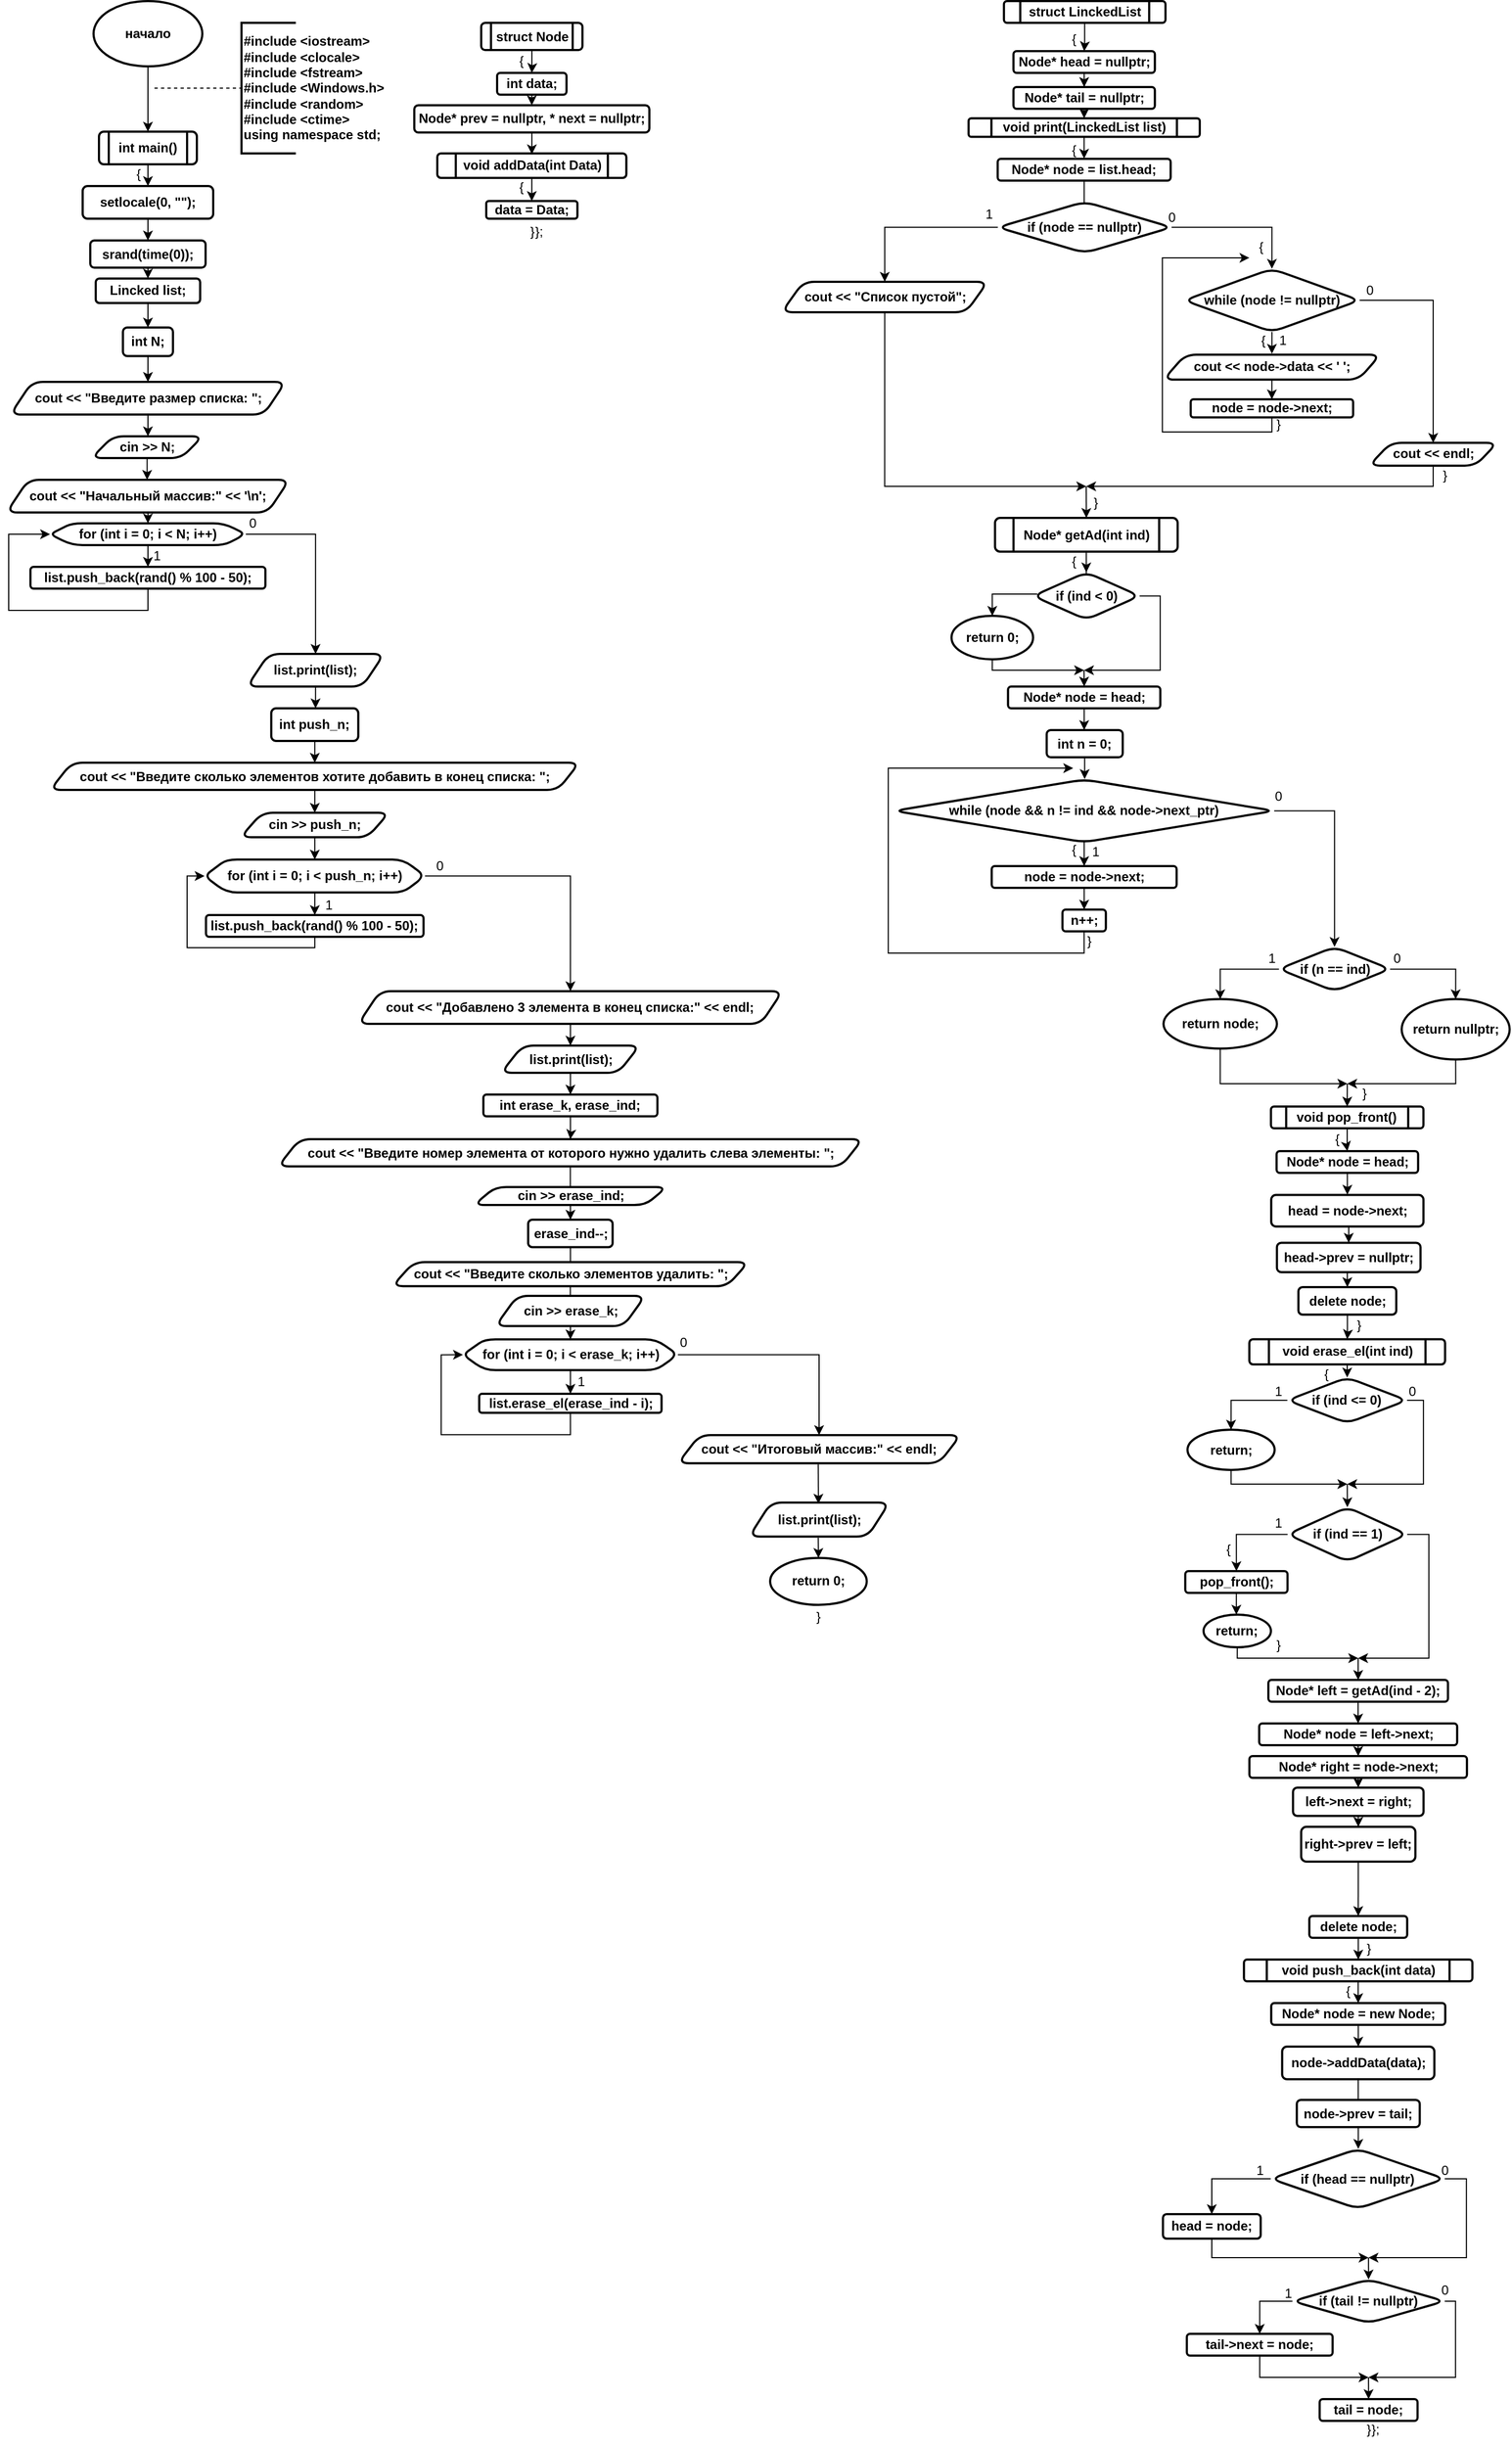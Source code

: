 <mxfile version="20.8.16" type="device"><diagram name="Страница 1" id="Ul1PHdfykVist65feVVi"><mxGraphModel dx="1480" dy="866" grid="0" gridSize="10" guides="1" tooltips="1" connect="1" arrows="1" fold="1" page="0" pageScale="1" pageWidth="827" pageHeight="1169" math="0" shadow="0"><root><mxCell id="0"/><mxCell id="1" parent="0"/><mxCell id="xt8OInS0qt5Ca97ikHYr-1" value="" style="edgeStyle=orthogonalEdgeStyle;rounded=0;orthogonalLoop=1;jettySize=auto;html=1;" edge="1" parent="1" source="xt8OInS0qt5Ca97ikHYr-2" target="xt8OInS0qt5Ca97ikHYr-5"><mxGeometry relative="1" as="geometry"/></mxCell><mxCell id="xt8OInS0qt5Ca97ikHYr-2" value="&lt;b&gt;начало&lt;/b&gt;" style="strokeWidth=2;html=1;shape=mxgraph.flowchart.start_1;whiteSpace=wrap;" vertex="1" parent="1"><mxGeometry x="364" y="10" width="100" height="60" as="geometry"/></mxCell><mxCell id="xt8OInS0qt5Ca97ikHYr-3" value="&lt;div&gt;#include &amp;lt;iostream&amp;gt;&lt;/div&gt;&lt;div&gt;#include &amp;lt;clocale&amp;gt;&lt;/div&gt;&lt;div&gt;#include &amp;lt;fstream&amp;gt;&lt;/div&gt;&lt;div&gt;#include &amp;lt;Windows.h&amp;gt;&lt;/div&gt;&lt;div&gt;#include &amp;lt;random&amp;gt;&lt;/div&gt;&lt;div&gt;#include &amp;lt;ctime&amp;gt;&lt;/div&gt;&lt;div&gt;using namespace std;&lt;/div&gt;" style="strokeWidth=2;html=1;shape=mxgraph.flowchart.annotation_1;align=left;pointerEvents=1;fontStyle=1" vertex="1" parent="1"><mxGeometry x="500" y="30" width="50" height="120" as="geometry"/></mxCell><mxCell id="xt8OInS0qt5Ca97ikHYr-4" value="" style="edgeStyle=orthogonalEdgeStyle;rounded=0;orthogonalLoop=1;jettySize=auto;html=1;" edge="1" parent="1" source="xt8OInS0qt5Ca97ikHYr-5" target="xt8OInS0qt5Ca97ikHYr-8"><mxGeometry relative="1" as="geometry"/></mxCell><mxCell id="xt8OInS0qt5Ca97ikHYr-5" value="int main()" style="shape=process;whiteSpace=wrap;html=1;backgroundOutline=1;rounded=1;strokeWidth=2;fontStyle=1" vertex="1" parent="1"><mxGeometry x="369" y="130" width="90" height="30" as="geometry"/></mxCell><mxCell id="xt8OInS0qt5Ca97ikHYr-6" value="" style="endArrow=none;dashed=1;html=1;rounded=0;entryX=0;entryY=0.5;entryDx=0;entryDy=0;entryPerimeter=0;" edge="1" parent="1" target="xt8OInS0qt5Ca97ikHYr-3"><mxGeometry width="50" height="50" relative="1" as="geometry"><mxPoint x="420" y="90" as="sourcePoint"/><mxPoint x="440" y="60" as="targetPoint"/></mxGeometry></mxCell><mxCell id="xt8OInS0qt5Ca97ikHYr-7" value="" style="edgeStyle=orthogonalEdgeStyle;rounded=0;orthogonalLoop=1;jettySize=auto;html=1;" edge="1" parent="1" source="xt8OInS0qt5Ca97ikHYr-8" target="xt8OInS0qt5Ca97ikHYr-11"><mxGeometry relative="1" as="geometry"/></mxCell><mxCell id="xt8OInS0qt5Ca97ikHYr-8" value="setlocale(0, &quot;&quot;);" style="whiteSpace=wrap;html=1;rounded=1;strokeWidth=2;fontStyle=1;" vertex="1" parent="1"><mxGeometry x="354" y="180" width="120" height="30" as="geometry"/></mxCell><mxCell id="xt8OInS0qt5Ca97ikHYr-9" value="{" style="text;html=1;align=center;verticalAlign=middle;resizable=0;points=[];autosize=1;strokeColor=none;fillColor=none;" vertex="1" parent="1"><mxGeometry x="390" y="154" width="30" height="30" as="geometry"/></mxCell><mxCell id="xt8OInS0qt5Ca97ikHYr-10" value="" style="edgeStyle=orthogonalEdgeStyle;rounded=0;orthogonalLoop=1;jettySize=auto;html=1;" edge="1" parent="1" source="xt8OInS0qt5Ca97ikHYr-11" target="xt8OInS0qt5Ca97ikHYr-13"><mxGeometry relative="1" as="geometry"/></mxCell><mxCell id="xt8OInS0qt5Ca97ikHYr-11" value="srand(time(0));" style="whiteSpace=wrap;html=1;rounded=1;strokeWidth=2;fontStyle=1;" vertex="1" parent="1"><mxGeometry x="361" y="230" width="106" height="25" as="geometry"/></mxCell><mxCell id="xt8OInS0qt5Ca97ikHYr-12" value="" style="edgeStyle=orthogonalEdgeStyle;rounded=0;orthogonalLoop=1;jettySize=auto;html=1;" edge="1" parent="1" source="xt8OInS0qt5Ca97ikHYr-13" target="xt8OInS0qt5Ca97ikHYr-15"><mxGeometry relative="1" as="geometry"/></mxCell><mxCell id="xt8OInS0qt5Ca97ikHYr-13" value="Lincked list;" style="whiteSpace=wrap;html=1;rounded=1;strokeWidth=2;fontStyle=1;" vertex="1" parent="1"><mxGeometry x="366" y="265" width="96" height="22.5" as="geometry"/></mxCell><mxCell id="xt8OInS0qt5Ca97ikHYr-14" value="" style="edgeStyle=orthogonalEdgeStyle;rounded=0;orthogonalLoop=1;jettySize=auto;html=1;" edge="1" parent="1" source="xt8OInS0qt5Ca97ikHYr-15" target="xt8OInS0qt5Ca97ikHYr-17"><mxGeometry relative="1" as="geometry"/></mxCell><mxCell id="xt8OInS0qt5Ca97ikHYr-15" value="int N;" style="whiteSpace=wrap;html=1;rounded=1;strokeWidth=2;fontStyle=1;" vertex="1" parent="1"><mxGeometry x="391" y="310" width="46" height="26.25" as="geometry"/></mxCell><mxCell id="xt8OInS0qt5Ca97ikHYr-16" value="" style="edgeStyle=orthogonalEdgeStyle;rounded=0;orthogonalLoop=1;jettySize=auto;html=1;" edge="1" parent="1" source="xt8OInS0qt5Ca97ikHYr-17" target="xt8OInS0qt5Ca97ikHYr-19"><mxGeometry relative="1" as="geometry"/></mxCell><mxCell id="xt8OInS0qt5Ca97ikHYr-17" value="cout &lt;&lt; &quot;Введите размер списка: &quot;;" style="shape=parallelogram;perimeter=parallelogramPerimeter;whiteSpace=wrap;html=1;fixedSize=1;rounded=1;strokeWidth=2;fontStyle=1;" vertex="1" parent="1"><mxGeometry x="287.5" y="360" width="253" height="30" as="geometry"/></mxCell><mxCell id="xt8OInS0qt5Ca97ikHYr-18" value="" style="edgeStyle=orthogonalEdgeStyle;rounded=0;orthogonalLoop=1;jettySize=auto;html=1;" edge="1" parent="1" source="xt8OInS0qt5Ca97ikHYr-19" target="xt8OInS0qt5Ca97ikHYr-21"><mxGeometry relative="1" as="geometry"/></mxCell><mxCell id="xt8OInS0qt5Ca97ikHYr-19" value="cin &gt;&gt; N;" style="shape=parallelogram;perimeter=parallelogramPerimeter;whiteSpace=wrap;html=1;fixedSize=1;rounded=1;strokeWidth=2;fontStyle=1;" vertex="1" parent="1"><mxGeometry x="362" y="410" width="102.5" height="20" as="geometry"/></mxCell><mxCell id="xt8OInS0qt5Ca97ikHYr-20" value="" style="edgeStyle=orthogonalEdgeStyle;rounded=0;orthogonalLoop=1;jettySize=auto;html=1;" edge="1" parent="1" source="xt8OInS0qt5Ca97ikHYr-21" target="xt8OInS0qt5Ca97ikHYr-24"><mxGeometry relative="1" as="geometry"/></mxCell><mxCell id="xt8OInS0qt5Ca97ikHYr-21" value="cout &lt;&lt; &quot;Начальный массив:&quot; &lt;&lt; '\n';" style="shape=parallelogram;perimeter=parallelogramPerimeter;whiteSpace=wrap;html=1;fixedSize=1;rounded=1;strokeWidth=2;fontStyle=1;" vertex="1" parent="1"><mxGeometry x="284" y="450" width="260" height="30" as="geometry"/></mxCell><mxCell id="xt8OInS0qt5Ca97ikHYr-22" value="" style="edgeStyle=orthogonalEdgeStyle;rounded=0;orthogonalLoop=1;jettySize=auto;html=1;" edge="1" parent="1" source="xt8OInS0qt5Ca97ikHYr-24" target="xt8OInS0qt5Ca97ikHYr-26"><mxGeometry relative="1" as="geometry"/></mxCell><mxCell id="xt8OInS0qt5Ca97ikHYr-23" style="edgeStyle=orthogonalEdgeStyle;rounded=0;orthogonalLoop=1;jettySize=auto;html=1;" edge="1" parent="1" source="xt8OInS0qt5Ca97ikHYr-24" target="xt8OInS0qt5Ca97ikHYr-29"><mxGeometry relative="1" as="geometry"/></mxCell><mxCell id="xt8OInS0qt5Ca97ikHYr-24" value="for (int i = 0; i &lt; N; i++)" style="shape=hexagon;perimeter=hexagonPerimeter2;whiteSpace=wrap;html=1;fixedSize=1;rounded=1;strokeWidth=2;fontStyle=1;" vertex="1" parent="1"><mxGeometry x="324" y="490" width="180" height="20" as="geometry"/></mxCell><mxCell id="xt8OInS0qt5Ca97ikHYr-25" style="edgeStyle=orthogonalEdgeStyle;rounded=0;orthogonalLoop=1;jettySize=auto;html=1;entryX=0;entryY=0.5;entryDx=0;entryDy=0;" edge="1" parent="1" source="xt8OInS0qt5Ca97ikHYr-26" target="xt8OInS0qt5Ca97ikHYr-24"><mxGeometry relative="1" as="geometry"><Array as="points"><mxPoint x="414" y="570"/><mxPoint x="286" y="570"/><mxPoint x="286" y="500"/></Array></mxGeometry></mxCell><mxCell id="xt8OInS0qt5Ca97ikHYr-26" value="list.push_back(rand() % 100 - 50);" style="whiteSpace=wrap;html=1;rounded=1;strokeWidth=2;fontStyle=1;" vertex="1" parent="1"><mxGeometry x="306" y="530" width="216" height="20" as="geometry"/></mxCell><mxCell id="xt8OInS0qt5Ca97ikHYr-27" value="1" style="text;html=1;align=center;verticalAlign=middle;resizable=0;points=[];autosize=1;strokeColor=none;fillColor=none;" vertex="1" parent="1"><mxGeometry x="407" y="505" width="30" height="30" as="geometry"/></mxCell><mxCell id="xt8OInS0qt5Ca97ikHYr-28" value="" style="edgeStyle=orthogonalEdgeStyle;rounded=0;orthogonalLoop=1;jettySize=auto;html=1;" edge="1" parent="1" source="xt8OInS0qt5Ca97ikHYr-29" target="xt8OInS0qt5Ca97ikHYr-31"><mxGeometry relative="1" as="geometry"/></mxCell><mxCell id="xt8OInS0qt5Ca97ikHYr-29" value="list.print(list);" style="shape=parallelogram;perimeter=parallelogramPerimeter;whiteSpace=wrap;html=1;fixedSize=1;rounded=1;strokeWidth=2;fontStyle=1;" vertex="1" parent="1"><mxGeometry x="505.12" y="610" width="126" height="30" as="geometry"/></mxCell><mxCell id="xt8OInS0qt5Ca97ikHYr-30" value="" style="edgeStyle=orthogonalEdgeStyle;rounded=0;orthogonalLoop=1;jettySize=auto;html=1;" edge="1" parent="1" source="xt8OInS0qt5Ca97ikHYr-31" target="xt8OInS0qt5Ca97ikHYr-33"><mxGeometry relative="1" as="geometry"/></mxCell><mxCell id="xt8OInS0qt5Ca97ikHYr-31" value="int push_n;" style="whiteSpace=wrap;html=1;rounded=1;strokeWidth=2;fontStyle=1;" vertex="1" parent="1"><mxGeometry x="527.37" y="660" width="80" height="30" as="geometry"/></mxCell><mxCell id="xt8OInS0qt5Ca97ikHYr-32" value="" style="edgeStyle=orthogonalEdgeStyle;rounded=0;orthogonalLoop=1;jettySize=auto;html=1;" edge="1" parent="1" source="xt8OInS0qt5Ca97ikHYr-33" target="xt8OInS0qt5Ca97ikHYr-35"><mxGeometry relative="1" as="geometry"/></mxCell><mxCell id="xt8OInS0qt5Ca97ikHYr-33" value="cout &lt;&lt; &quot;Введите сколько элементов хотите добавить в конец списка: &quot;;" style="shape=parallelogram;perimeter=parallelogramPerimeter;whiteSpace=wrap;html=1;fixedSize=1;rounded=1;strokeWidth=2;fontStyle=1;" vertex="1" parent="1"><mxGeometry x="324" y="710" width="486.75" height="25" as="geometry"/></mxCell><mxCell id="xt8OInS0qt5Ca97ikHYr-34" value="" style="edgeStyle=orthogonalEdgeStyle;rounded=0;orthogonalLoop=1;jettySize=auto;html=1;" edge="1" parent="1" source="xt8OInS0qt5Ca97ikHYr-35" target="xt8OInS0qt5Ca97ikHYr-39"><mxGeometry relative="1" as="geometry"/></mxCell><mxCell id="xt8OInS0qt5Ca97ikHYr-35" value="cin &gt;&gt; push_n;" style="shape=parallelogram;perimeter=parallelogramPerimeter;whiteSpace=wrap;html=1;fixedSize=1;rounded=1;strokeWidth=2;fontStyle=1;" vertex="1" parent="1"><mxGeometry x="499" y="756" width="136.75" height="22.5" as="geometry"/></mxCell><mxCell id="xt8OInS0qt5Ca97ikHYr-36" value="0" style="text;html=1;align=center;verticalAlign=middle;resizable=0;points=[];autosize=1;strokeColor=none;fillColor=none;" vertex="1" parent="1"><mxGeometry x="495" y="475" width="30" height="30" as="geometry"/></mxCell><mxCell id="xt8OInS0qt5Ca97ikHYr-37" value="" style="edgeStyle=orthogonalEdgeStyle;rounded=0;orthogonalLoop=1;jettySize=auto;html=1;" edge="1" parent="1" source="xt8OInS0qt5Ca97ikHYr-39" target="xt8OInS0qt5Ca97ikHYr-41"><mxGeometry relative="1" as="geometry"/></mxCell><mxCell id="xt8OInS0qt5Ca97ikHYr-38" style="edgeStyle=orthogonalEdgeStyle;rounded=0;orthogonalLoop=1;jettySize=auto;html=1;exitX=1;exitY=0.5;exitDx=0;exitDy=0;entryX=0.5;entryY=0;entryDx=0;entryDy=0;" edge="1" parent="1" source="xt8OInS0qt5Ca97ikHYr-39" target="xt8OInS0qt5Ca97ikHYr-44"><mxGeometry relative="1" as="geometry"/></mxCell><mxCell id="xt8OInS0qt5Ca97ikHYr-39" value="for (int i = 0; i &lt; push_n; i++)" style="shape=hexagon;perimeter=hexagonPerimeter2;whiteSpace=wrap;html=1;fixedSize=1;rounded=1;strokeWidth=2;fontStyle=1;" vertex="1" parent="1"><mxGeometry x="466.05" y="799" width="202.63" height="30.25" as="geometry"/></mxCell><mxCell id="xt8OInS0qt5Ca97ikHYr-40" style="edgeStyle=orthogonalEdgeStyle;rounded=0;orthogonalLoop=1;jettySize=auto;html=1;entryX=0;entryY=0.5;entryDx=0;entryDy=0;" edge="1" parent="1" source="xt8OInS0qt5Ca97ikHYr-41" target="xt8OInS0qt5Ca97ikHYr-39"><mxGeometry relative="1" as="geometry"><Array as="points"><mxPoint x="567" y="880"/><mxPoint x="450" y="880"/><mxPoint x="450" y="814"/></Array></mxGeometry></mxCell><mxCell id="xt8OInS0qt5Ca97ikHYr-41" value="list.push_back(rand() % 100 - 50);" style="whiteSpace=wrap;html=1;rounded=1;strokeWidth=2;fontStyle=1;" vertex="1" parent="1"><mxGeometry x="467.36" y="850" width="200" height="20" as="geometry"/></mxCell><mxCell id="xt8OInS0qt5Ca97ikHYr-42" value="1" style="text;html=1;align=center;verticalAlign=middle;resizable=0;points=[];autosize=1;strokeColor=none;fillColor=none;" vertex="1" parent="1"><mxGeometry x="565" y="826.25" width="30" height="30" as="geometry"/></mxCell><mxCell id="xt8OInS0qt5Ca97ikHYr-43" value="" style="edgeStyle=orthogonalEdgeStyle;rounded=0;orthogonalLoop=1;jettySize=auto;html=1;" edge="1" parent="1" source="xt8OInS0qt5Ca97ikHYr-44" target="xt8OInS0qt5Ca97ikHYr-47"><mxGeometry relative="1" as="geometry"/></mxCell><mxCell id="xt8OInS0qt5Ca97ikHYr-44" value="cout &lt;&lt; &quot;Добавлено 3 элемента в конец списка:&quot; &lt;&lt; endl;" style="shape=parallelogram;perimeter=parallelogramPerimeter;whiteSpace=wrap;html=1;fixedSize=1;rounded=1;strokeWidth=2;fontStyle=1;" vertex="1" parent="1"><mxGeometry x="607.37" y="920" width="390" height="30" as="geometry"/></mxCell><mxCell id="xt8OInS0qt5Ca97ikHYr-45" value="0" style="text;html=1;align=center;verticalAlign=middle;resizable=0;points=[];autosize=1;strokeColor=none;fillColor=none;" vertex="1" parent="1"><mxGeometry x="667.36" y="790" width="30" height="30" as="geometry"/></mxCell><mxCell id="xt8OInS0qt5Ca97ikHYr-46" value="" style="edgeStyle=orthogonalEdgeStyle;rounded=0;orthogonalLoop=1;jettySize=auto;html=1;" edge="1" parent="1" source="xt8OInS0qt5Ca97ikHYr-47" target="xt8OInS0qt5Ca97ikHYr-49"><mxGeometry relative="1" as="geometry"/></mxCell><mxCell id="xt8OInS0qt5Ca97ikHYr-47" value="list.print(list);" style="shape=parallelogram;perimeter=parallelogramPerimeter;whiteSpace=wrap;html=1;fixedSize=1;rounded=1;strokeWidth=2;fontStyle=1;" vertex="1" parent="1"><mxGeometry x="738.55" y="970" width="127.63" height="25" as="geometry"/></mxCell><mxCell id="xt8OInS0qt5Ca97ikHYr-48" value="" style="edgeStyle=orthogonalEdgeStyle;rounded=0;orthogonalLoop=1;jettySize=auto;html=1;" edge="1" parent="1" source="xt8OInS0qt5Ca97ikHYr-49" target="xt8OInS0qt5Ca97ikHYr-51"><mxGeometry relative="1" as="geometry"/></mxCell><mxCell id="xt8OInS0qt5Ca97ikHYr-49" value="int erase_k, erase_ind;" style="whiteSpace=wrap;html=1;rounded=1;strokeWidth=2;fontStyle=1;" vertex="1" parent="1"><mxGeometry x="722.37" y="1015" width="160" height="20" as="geometry"/></mxCell><mxCell id="xt8OInS0qt5Ca97ikHYr-50" value="" style="edgeStyle=orthogonalEdgeStyle;rounded=0;orthogonalLoop=1;jettySize=auto;html=1;" edge="1" parent="1" source="xt8OInS0qt5Ca97ikHYr-51" target="xt8OInS0qt5Ca97ikHYr-53"><mxGeometry relative="1" as="geometry"/></mxCell><mxCell id="xt8OInS0qt5Ca97ikHYr-51" value="cout &lt;&lt; &quot;Введите номер элемента от которого нужно удалить слева элементы: &quot;;" style="shape=parallelogram;perimeter=parallelogramPerimeter;whiteSpace=wrap;html=1;fixedSize=1;rounded=1;strokeWidth=2;fontStyle=1;" vertex="1" parent="1"><mxGeometry x="533.55" y="1056" width="537.63" height="25" as="geometry"/></mxCell><mxCell id="xt8OInS0qt5Ca97ikHYr-52" value="" style="edgeStyle=orthogonalEdgeStyle;rounded=0;orthogonalLoop=1;jettySize=auto;html=1;" edge="1" parent="1" source="xt8OInS0qt5Ca97ikHYr-53" target="xt8OInS0qt5Ca97ikHYr-55"><mxGeometry relative="1" as="geometry"/></mxCell><mxCell id="xt8OInS0qt5Ca97ikHYr-53" value="cin &gt;&gt; erase_ind;" style="shape=parallelogram;perimeter=parallelogramPerimeter;whiteSpace=wrap;html=1;fixedSize=1;rounded=1;strokeWidth=2;fontStyle=1;" vertex="1" parent="1"><mxGeometry x="713.55" y="1100" width="177.64" height="16.5" as="geometry"/></mxCell><mxCell id="xt8OInS0qt5Ca97ikHYr-54" value="" style="edgeStyle=orthogonalEdgeStyle;rounded=0;orthogonalLoop=1;jettySize=auto;html=1;" edge="1" parent="1" source="xt8OInS0qt5Ca97ikHYr-55" target="xt8OInS0qt5Ca97ikHYr-57"><mxGeometry relative="1" as="geometry"/></mxCell><mxCell id="xt8OInS0qt5Ca97ikHYr-55" value="erase_ind--;" style="whiteSpace=wrap;html=1;rounded=1;strokeWidth=2;fontStyle=1;" vertex="1" parent="1"><mxGeometry x="763.55" y="1130" width="77.63" height="25.25" as="geometry"/></mxCell><mxCell id="xt8OInS0qt5Ca97ikHYr-56" value="" style="edgeStyle=orthogonalEdgeStyle;rounded=0;orthogonalLoop=1;jettySize=auto;html=1;" edge="1" parent="1" source="xt8OInS0qt5Ca97ikHYr-57" target="xt8OInS0qt5Ca97ikHYr-59"><mxGeometry relative="1" as="geometry"/></mxCell><mxCell id="xt8OInS0qt5Ca97ikHYr-57" value="cout &lt;&lt; &quot;Введите сколько элементов удалить: &quot;;" style="shape=parallelogram;perimeter=parallelogramPerimeter;whiteSpace=wrap;html=1;fixedSize=1;rounded=1;strokeWidth=2;fontStyle=1;" vertex="1" parent="1"><mxGeometry x="638.55" y="1169" width="327.64" height="22.13" as="geometry"/></mxCell><mxCell id="xt8OInS0qt5Ca97ikHYr-58" value="" style="edgeStyle=orthogonalEdgeStyle;rounded=0;orthogonalLoop=1;jettySize=auto;html=1;" edge="1" parent="1" source="xt8OInS0qt5Ca97ikHYr-59" target="xt8OInS0qt5Ca97ikHYr-62"><mxGeometry relative="1" as="geometry"/></mxCell><mxCell id="xt8OInS0qt5Ca97ikHYr-59" value="cin &gt;&gt; erase_k;" style="shape=parallelogram;perimeter=parallelogramPerimeter;whiteSpace=wrap;html=1;fixedSize=1;rounded=1;strokeWidth=2;fontStyle=1;" vertex="1" parent="1"><mxGeometry x="733.55" y="1200" width="137.63" height="27.8" as="geometry"/></mxCell><mxCell id="xt8OInS0qt5Ca97ikHYr-60" value="" style="edgeStyle=orthogonalEdgeStyle;rounded=0;orthogonalLoop=1;jettySize=auto;html=1;" edge="1" parent="1" source="xt8OInS0qt5Ca97ikHYr-62" target="xt8OInS0qt5Ca97ikHYr-64"><mxGeometry relative="1" as="geometry"/></mxCell><mxCell id="xt8OInS0qt5Ca97ikHYr-61" value="" style="edgeStyle=orthogonalEdgeStyle;rounded=0;orthogonalLoop=1;jettySize=auto;html=1;" edge="1" parent="1" source="xt8OInS0qt5Ca97ikHYr-62" target="xt8OInS0qt5Ca97ikHYr-67"><mxGeometry relative="1" as="geometry"><Array as="points"><mxPoint x="1031" y="1254"/></Array></mxGeometry></mxCell><mxCell id="xt8OInS0qt5Ca97ikHYr-62" value="for (int i = 0; i &lt; erase_k; i++)" style="shape=hexagon;perimeter=hexagonPerimeter2;whiteSpace=wrap;html=1;fixedSize=1;rounded=1;strokeWidth=2;fontStyle=1;" vertex="1" parent="1"><mxGeometry x="703.55" y="1240" width="197.64" height="28.3" as="geometry"/></mxCell><mxCell id="xt8OInS0qt5Ca97ikHYr-63" style="edgeStyle=orthogonalEdgeStyle;rounded=0;orthogonalLoop=1;jettySize=auto;html=1;exitX=0.5;exitY=1;exitDx=0;exitDy=0;entryX=0;entryY=0.5;entryDx=0;entryDy=0;" edge="1" parent="1" source="xt8OInS0qt5Ca97ikHYr-64" target="xt8OInS0qt5Ca97ikHYr-62"><mxGeometry relative="1" as="geometry"/></mxCell><mxCell id="xt8OInS0qt5Ca97ikHYr-64" value="list.erase_el(erase_ind - i);" style="whiteSpace=wrap;html=1;rounded=1;strokeWidth=2;fontStyle=1;" vertex="1" parent="1"><mxGeometry x="718.55" y="1290" width="167.63" height="17.55" as="geometry"/></mxCell><mxCell id="xt8OInS0qt5Ca97ikHYr-65" value="1" style="text;html=1;align=center;verticalAlign=middle;resizable=0;points=[];autosize=1;strokeColor=none;fillColor=none;" vertex="1" parent="1"><mxGeometry x="797" y="1264" width="30" height="30" as="geometry"/></mxCell><mxCell id="xt8OInS0qt5Ca97ikHYr-250" style="edgeStyle=orthogonalEdgeStyle;rounded=0;orthogonalLoop=1;jettySize=auto;html=1;entryX=0.5;entryY=0;entryDx=0;entryDy=0;" edge="1" parent="1"><mxGeometry relative="1" as="geometry"><mxPoint x="1030.22" y="1354.85" as="sourcePoint"/><mxPoint x="1030.41" y="1391" as="targetPoint"/></mxGeometry></mxCell><mxCell id="xt8OInS0qt5Ca97ikHYr-67" value="cout &lt;&lt; &quot;Итоговый массив:&quot; &lt;&lt; endl;" style="shape=parallelogram;perimeter=parallelogramPerimeter;whiteSpace=wrap;html=1;fixedSize=1;rounded=1;strokeWidth=2;fontStyle=1;" vertex="1" parent="1"><mxGeometry x="901.2" y="1328" width="259.99" height="25.85" as="geometry"/></mxCell><mxCell id="xt8OInS0qt5Ca97ikHYr-68" value="0" style="text;html=1;align=center;verticalAlign=middle;resizable=0;points=[];autosize=1;strokeColor=none;fillColor=none;" vertex="1" parent="1"><mxGeometry x="891.19" y="1227.8" width="30" height="30" as="geometry"/></mxCell><mxCell id="xt8OInS0qt5Ca97ikHYr-251" style="edgeStyle=orthogonalEdgeStyle;rounded=0;orthogonalLoop=1;jettySize=auto;html=1;entryX=0.5;entryY=0;entryDx=0;entryDy=0;" edge="1" parent="1" target="xt8OInS0qt5Ca97ikHYr-71"><mxGeometry relative="1" as="geometry"><mxPoint x="1030.22" y="1422.23" as="sourcePoint"/></mxGeometry></mxCell><mxCell id="xt8OInS0qt5Ca97ikHYr-70" value="list.print(list);" style="shape=parallelogram;perimeter=parallelogramPerimeter;whiteSpace=wrap;html=1;fixedSize=1;rounded=1;strokeWidth=2;fontStyle=1;" vertex="1" parent="1"><mxGeometry x="966.78" y="1390" width="128.82" height="31.23" as="geometry"/></mxCell><mxCell id="xt8OInS0qt5Ca97ikHYr-71" value="return 0;" style="ellipse;whiteSpace=wrap;html=1;rounded=1;strokeWidth=2;fontStyle=1;" vertex="1" parent="1"><mxGeometry x="986.0" y="1440.85" width="88.81" height="43.15" as="geometry"/></mxCell><mxCell id="xt8OInS0qt5Ca97ikHYr-72" value="}" style="text;html=1;align=center;verticalAlign=middle;resizable=0;points=[];autosize=1;strokeColor=none;fillColor=none;" vertex="1" parent="1"><mxGeometry x="1015.41" y="1480" width="30" height="30" as="geometry"/></mxCell><mxCell id="xt8OInS0qt5Ca97ikHYr-73" value="" style="edgeStyle=orthogonalEdgeStyle;rounded=0;orthogonalLoop=1;jettySize=auto;html=1;" edge="1" parent="1" source="xt8OInS0qt5Ca97ikHYr-74" target="xt8OInS0qt5Ca97ikHYr-76"><mxGeometry relative="1" as="geometry"/></mxCell><mxCell id="xt8OInS0qt5Ca97ikHYr-74" value="struct Node" style="shape=process;whiteSpace=wrap;html=1;backgroundOutline=1;rounded=1;strokeWidth=2;fontStyle=1" vertex="1" parent="1"><mxGeometry x="720.37" y="30" width="93.09" height="25" as="geometry"/></mxCell><mxCell id="xt8OInS0qt5Ca97ikHYr-75" value="" style="edgeStyle=orthogonalEdgeStyle;rounded=0;orthogonalLoop=1;jettySize=auto;html=1;" edge="1" parent="1" source="xt8OInS0qt5Ca97ikHYr-76" target="xt8OInS0qt5Ca97ikHYr-79"><mxGeometry relative="1" as="geometry"><Array as="points"><mxPoint x="767" y="100"/><mxPoint x="767" y="100"/></Array></mxGeometry></mxCell><mxCell id="xt8OInS0qt5Ca97ikHYr-76" value="int data;" style="whiteSpace=wrap;html=1;rounded=1;strokeWidth=2;fontStyle=1;" vertex="1" parent="1"><mxGeometry x="735" y="76" width="63.81" height="20" as="geometry"/></mxCell><mxCell id="xt8OInS0qt5Ca97ikHYr-77" value="{" style="text;html=1;align=center;verticalAlign=middle;resizable=0;points=[];autosize=1;strokeColor=none;fillColor=none;" vertex="1" parent="1"><mxGeometry x="741.9" y="50" width="30" height="30" as="geometry"/></mxCell><mxCell id="xt8OInS0qt5Ca97ikHYr-78" value="" style="edgeStyle=orthogonalEdgeStyle;rounded=0;orthogonalLoop=1;jettySize=auto;html=1;" edge="1" parent="1" source="xt8OInS0qt5Ca97ikHYr-79" target="xt8OInS0qt5Ca97ikHYr-81"><mxGeometry relative="1" as="geometry"/></mxCell><mxCell id="xt8OInS0qt5Ca97ikHYr-79" value="Node* prev = nullptr, * next = nullptr;" style="whiteSpace=wrap;html=1;rounded=1;strokeWidth=2;fontStyle=1;" vertex="1" parent="1"><mxGeometry x="658.86" y="105.75" width="216.1" height="25" as="geometry"/></mxCell><mxCell id="xt8OInS0qt5Ca97ikHYr-80" value="" style="edgeStyle=orthogonalEdgeStyle;rounded=0;orthogonalLoop=1;jettySize=auto;html=1;" edge="1" parent="1" source="xt8OInS0qt5Ca97ikHYr-81" target="xt8OInS0qt5Ca97ikHYr-83"><mxGeometry relative="1" as="geometry"/></mxCell><mxCell id="xt8OInS0qt5Ca97ikHYr-81" value="void addData(int Data)" style="shape=process;whiteSpace=wrap;html=1;backgroundOutline=1;rounded=1;strokeWidth=2;fontStyle=1;" vertex="1" parent="1"><mxGeometry x="680.0" y="150" width="173.81" height="22.5" as="geometry"/></mxCell><mxCell id="xt8OInS0qt5Ca97ikHYr-83" value="data = Data;" style="whiteSpace=wrap;html=1;rounded=1;strokeWidth=2;fontStyle=1;" vertex="1" parent="1"><mxGeometry x="725.01" y="193.75" width="83.81" height="16.25" as="geometry"/></mxCell><mxCell id="xt8OInS0qt5Ca97ikHYr-84" value="{" style="text;html=1;align=center;verticalAlign=middle;resizable=0;points=[];autosize=1;strokeColor=none;fillColor=none;" vertex="1" parent="1"><mxGeometry x="741.9" y="165.75" width="30" height="30" as="geometry"/></mxCell><mxCell id="xt8OInS0qt5Ca97ikHYr-86" value="}" style="text;html=1;align=center;verticalAlign=middle;resizable=0;points=[];autosize=1;strokeColor=none;fillColor=none;" vertex="1" parent="1"><mxGeometry x="751.9" y="207" width="30" height="30" as="geometry"/></mxCell><mxCell id="xt8OInS0qt5Ca97ikHYr-87" value="};" style="text;whiteSpace=wrap;html=1;" vertex="1" parent="1"><mxGeometry x="768.32" y="208" width="40" height="40" as="geometry"/></mxCell><mxCell id="xt8OInS0qt5Ca97ikHYr-88" value="" style="edgeStyle=orthogonalEdgeStyle;rounded=0;orthogonalLoop=1;jettySize=auto;html=1;" edge="1" parent="1" source="xt8OInS0qt5Ca97ikHYr-89" target="xt8OInS0qt5Ca97ikHYr-91"><mxGeometry relative="1" as="geometry"/></mxCell><mxCell id="xt8OInS0qt5Ca97ikHYr-89" value="struct&#9;LinckedList" style="shape=process;whiteSpace=wrap;html=1;backgroundOutline=1;rounded=1;strokeWidth=2;fontStyle=1" vertex="1" parent="1"><mxGeometry x="1200.92" y="10" width="148.53" height="20" as="geometry"/></mxCell><mxCell id="xt8OInS0qt5Ca97ikHYr-90" value="" style="edgeStyle=orthogonalEdgeStyle;rounded=0;orthogonalLoop=1;jettySize=auto;html=1;" edge="1" parent="1" source="xt8OInS0qt5Ca97ikHYr-91" target="xt8OInS0qt5Ca97ikHYr-94"><mxGeometry relative="1" as="geometry"/></mxCell><mxCell id="xt8OInS0qt5Ca97ikHYr-91" value="Node* head = nullptr;" style="whiteSpace=wrap;html=1;rounded=1;strokeWidth=2;fontStyle=1;" vertex="1" parent="1"><mxGeometry x="1209.69" y="56" width="130" height="20" as="geometry"/></mxCell><mxCell id="xt8OInS0qt5Ca97ikHYr-92" value="{" style="text;html=1;align=center;verticalAlign=middle;resizable=0;points=[];autosize=1;strokeColor=none;fillColor=none;" vertex="1" parent="1"><mxGeometry x="1249.69" y="30" width="30" height="30" as="geometry"/></mxCell><mxCell id="xt8OInS0qt5Ca97ikHYr-229" style="edgeStyle=orthogonalEdgeStyle;rounded=0;orthogonalLoop=1;jettySize=auto;html=1;exitX=0.5;exitY=1;exitDx=0;exitDy=0;entryX=0.5;entryY=0;entryDx=0;entryDy=0;" edge="1" parent="1" source="xt8OInS0qt5Ca97ikHYr-94" target="xt8OInS0qt5Ca97ikHYr-96"><mxGeometry relative="1" as="geometry"/></mxCell><mxCell id="xt8OInS0qt5Ca97ikHYr-94" value="Node* tail = nullptr;" style="whiteSpace=wrap;html=1;rounded=1;strokeWidth=2;fontStyle=1;" vertex="1" parent="1"><mxGeometry x="1209.69" y="89" width="130" height="20" as="geometry"/></mxCell><mxCell id="xt8OInS0qt5Ca97ikHYr-95" style="edgeStyle=orthogonalEdgeStyle;rounded=0;orthogonalLoop=1;jettySize=auto;html=1;entryX=0.5;entryY=0;entryDx=0;entryDy=0;" edge="1" parent="1" source="xt8OInS0qt5Ca97ikHYr-96" target="xt8OInS0qt5Ca97ikHYr-98"><mxGeometry relative="1" as="geometry"/></mxCell><mxCell id="xt8OInS0qt5Ca97ikHYr-96" value="void print(LinckedList list)" style="shape=process;whiteSpace=wrap;html=1;backgroundOutline=1;rounded=1;strokeWidth=2;fontStyle=1;" vertex="1" parent="1"><mxGeometry x="1168.42" y="117.75" width="212.53" height="17" as="geometry"/></mxCell><mxCell id="xt8OInS0qt5Ca97ikHYr-97" value="" style="edgeStyle=orthogonalEdgeStyle;rounded=0;orthogonalLoop=1;jettySize=auto;html=1;" edge="1" parent="1" source="xt8OInS0qt5Ca97ikHYr-98" target="xt8OInS0qt5Ca97ikHYr-102"><mxGeometry relative="1" as="geometry"/></mxCell><mxCell id="xt8OInS0qt5Ca97ikHYr-98" value="Node* node = list.head;" style="whiteSpace=wrap;html=1;rounded=1;strokeWidth=2;fontStyle=1;" vertex="1" parent="1"><mxGeometry x="1195.19" y="155" width="159" height="20" as="geometry"/></mxCell><mxCell id="xt8OInS0qt5Ca97ikHYr-99" value="{" style="text;html=1;align=center;verticalAlign=middle;resizable=0;points=[];autosize=1;strokeColor=none;fillColor=none;" vertex="1" parent="1"><mxGeometry x="1249.69" y="132.25" width="30" height="30" as="geometry"/></mxCell><mxCell id="xt8OInS0qt5Ca97ikHYr-100" value="" style="edgeStyle=orthogonalEdgeStyle;rounded=0;orthogonalLoop=1;jettySize=auto;html=1;" edge="1" parent="1" source="xt8OInS0qt5Ca97ikHYr-102" target="xt8OInS0qt5Ca97ikHYr-104"><mxGeometry relative="1" as="geometry"/></mxCell><mxCell id="xt8OInS0qt5Ca97ikHYr-101" value="" style="edgeStyle=orthogonalEdgeStyle;rounded=0;orthogonalLoop=1;jettySize=auto;html=1;" edge="1" parent="1" source="xt8OInS0qt5Ca97ikHYr-102" target="xt8OInS0qt5Ca97ikHYr-109"><mxGeometry relative="1" as="geometry"/></mxCell><mxCell id="xt8OInS0qt5Ca97ikHYr-102" value="if (node == nullptr)" style="rhombus;whiteSpace=wrap;html=1;rounded=1;strokeWidth=2;fontStyle=1;" vertex="1" parent="1"><mxGeometry x="1195.19" y="194.44" width="160" height="47" as="geometry"/></mxCell><mxCell id="xt8OInS0qt5Ca97ikHYr-103" style="edgeStyle=orthogonalEdgeStyle;rounded=0;orthogonalLoop=1;jettySize=auto;html=1;exitX=0.5;exitY=1;exitDx=0;exitDy=0;" edge="1" parent="1" source="xt8OInS0qt5Ca97ikHYr-104"><mxGeometry relative="1" as="geometry"><mxPoint x="1276.59" y="456" as="targetPoint"/><Array as="points"><mxPoint x="1091.59" y="456"/><mxPoint x="1276.59" y="456"/></Array></mxGeometry></mxCell><mxCell id="xt8OInS0qt5Ca97ikHYr-104" value="cout &lt;&lt; &quot;Список пустой&quot;;" style="shape=parallelogram;perimeter=parallelogramPerimeter;whiteSpace=wrap;html=1;fixedSize=1;rounded=1;strokeWidth=2;fontStyle=1;" vertex="1" parent="1"><mxGeometry x="996.59" y="267.94" width="189.5" height="28.06" as="geometry"/></mxCell><mxCell id="xt8OInS0qt5Ca97ikHYr-105" value="1" style="text;html=1;align=center;verticalAlign=middle;resizable=0;points=[];autosize=1;strokeColor=none;fillColor=none;" vertex="1" parent="1"><mxGeometry x="1171.59" y="191" width="30" height="30" as="geometry"/></mxCell><mxCell id="xt8OInS0qt5Ca97ikHYr-106" value="0" style="text;html=1;align=center;verticalAlign=middle;resizable=0;points=[];autosize=1;strokeColor=none;fillColor=none;" vertex="1" parent="1"><mxGeometry x="1339.69" y="194.44" width="30" height="30" as="geometry"/></mxCell><mxCell id="xt8OInS0qt5Ca97ikHYr-107" value="" style="edgeStyle=orthogonalEdgeStyle;rounded=0;orthogonalLoop=1;jettySize=auto;html=1;" edge="1" parent="1" source="xt8OInS0qt5Ca97ikHYr-109" target="xt8OInS0qt5Ca97ikHYr-112"><mxGeometry relative="1" as="geometry"/></mxCell><mxCell id="xt8OInS0qt5Ca97ikHYr-108" value="" style="edgeStyle=orthogonalEdgeStyle;rounded=0;orthogonalLoop=1;jettySize=auto;html=1;" edge="1" parent="1" source="xt8OInS0qt5Ca97ikHYr-109" target="xt8OInS0qt5Ca97ikHYr-118"><mxGeometry relative="1" as="geometry"/></mxCell><mxCell id="xt8OInS0qt5Ca97ikHYr-109" value="while (node != nullptr)" style="rhombus;whiteSpace=wrap;html=1;rounded=1;strokeWidth=2;fontStyle=1;" vertex="1" parent="1"><mxGeometry x="1366.59" y="256" width="161.4" height="58.06" as="geometry"/></mxCell><mxCell id="xt8OInS0qt5Ca97ikHYr-110" value="{" style="text;html=1;align=center;verticalAlign=middle;resizable=0;points=[];autosize=1;strokeColor=none;fillColor=none;" vertex="1" parent="1"><mxGeometry x="1421.59" y="221" width="30" height="30" as="geometry"/></mxCell><mxCell id="xt8OInS0qt5Ca97ikHYr-111" value="" style="edgeStyle=orthogonalEdgeStyle;rounded=0;orthogonalLoop=1;jettySize=auto;html=1;" edge="1" parent="1" source="xt8OInS0qt5Ca97ikHYr-112" target="xt8OInS0qt5Ca97ikHYr-114"><mxGeometry relative="1" as="geometry"/></mxCell><mxCell id="xt8OInS0qt5Ca97ikHYr-112" value="cout &lt;&lt; node-&gt;data &lt;&lt; ' ';" style="shape=parallelogram;perimeter=parallelogramPerimeter;whiteSpace=wrap;html=1;fixedSize=1;rounded=1;strokeWidth=2;fontStyle=1;" vertex="1" parent="1"><mxGeometry x="1347.64" y="335" width="199.3" height="22.91" as="geometry"/></mxCell><mxCell id="xt8OInS0qt5Ca97ikHYr-113" style="edgeStyle=orthogonalEdgeStyle;rounded=0;orthogonalLoop=1;jettySize=auto;html=1;entryX=0.167;entryY=0.833;entryDx=0;entryDy=0;entryPerimeter=0;" edge="1" parent="1" source="xt8OInS0qt5Ca97ikHYr-114" target="xt8OInS0qt5Ca97ikHYr-110"><mxGeometry relative="1" as="geometry"><mxPoint x="1396.59" y="246" as="targetPoint"/><Array as="points"><mxPoint x="1447.59" y="406"/><mxPoint x="1346.59" y="406"/><mxPoint x="1346.59" y="246"/></Array></mxGeometry></mxCell><mxCell id="xt8OInS0qt5Ca97ikHYr-114" value="node = node-&amp;gt;next;" style="whiteSpace=wrap;html=1;rounded=1;strokeWidth=2;fontStyle=1;" vertex="1" parent="1"><mxGeometry x="1372.64" y="376" width="149.3" height="16.64" as="geometry"/></mxCell><mxCell id="xt8OInS0qt5Ca97ikHYr-115" value="{" style="text;html=1;align=center;verticalAlign=middle;resizable=0;points=[];autosize=1;strokeColor=none;fillColor=none;" vertex="1" parent="1"><mxGeometry x="1423.59" y="307" width="30" height="30" as="geometry"/></mxCell><mxCell id="xt8OInS0qt5Ca97ikHYr-116" value="}" style="text;html=1;align=center;verticalAlign=middle;resizable=0;points=[];autosize=1;strokeColor=none;fillColor=none;" vertex="1" parent="1"><mxGeometry x="1438.29" y="384" width="30" height="30" as="geometry"/></mxCell><mxCell id="xt8OInS0qt5Ca97ikHYr-117" style="edgeStyle=orthogonalEdgeStyle;rounded=0;orthogonalLoop=1;jettySize=auto;html=1;" edge="1" parent="1" source="xt8OInS0qt5Ca97ikHYr-118"><mxGeometry relative="1" as="geometry"><mxPoint x="1276.59" y="456" as="targetPoint"/><Array as="points"><mxPoint x="1595.59" y="456"/><mxPoint x="1276.59" y="456"/></Array></mxGeometry></mxCell><mxCell id="xt8OInS0qt5Ca97ikHYr-118" value="cout &lt;&lt; endl;" style="shape=parallelogram;perimeter=parallelogramPerimeter;whiteSpace=wrap;html=1;fixedSize=1;rounded=1;strokeWidth=2;fontStyle=1;" vertex="1" parent="1"><mxGeometry x="1536.59" y="416" width="117.9" height="20.97" as="geometry"/></mxCell><mxCell id="xt8OInS0qt5Ca97ikHYr-119" value="1" style="text;html=1;align=center;verticalAlign=middle;resizable=0;points=[];autosize=1;strokeColor=none;fillColor=none;" vertex="1" parent="1"><mxGeometry x="1441.59" y="307.06" width="30" height="30" as="geometry"/></mxCell><mxCell id="xt8OInS0qt5Ca97ikHYr-120" value="0" style="text;html=1;align=center;verticalAlign=middle;resizable=0;points=[];autosize=1;strokeColor=none;fillColor=none;" vertex="1" parent="1"><mxGeometry x="1521.59" y="261" width="30" height="30" as="geometry"/></mxCell><mxCell id="xt8OInS0qt5Ca97ikHYr-121" value="}" style="text;html=1;align=center;verticalAlign=middle;resizable=0;points=[];autosize=1;strokeColor=none;fillColor=none;" vertex="1" parent="1"><mxGeometry x="1590.59" y="431" width="30" height="30" as="geometry"/></mxCell><mxCell id="xt8OInS0qt5Ca97ikHYr-122" value="" style="endArrow=classic;html=1;rounded=0;entryX=0.5;entryY=0;entryDx=0;entryDy=0;" edge="1" parent="1" target="xt8OInS0qt5Ca97ikHYr-125"><mxGeometry width="50" height="50" relative="1" as="geometry"><mxPoint x="1276.59" y="456" as="sourcePoint"/><mxPoint x="1276.69" y="475.0" as="targetPoint"/></mxGeometry></mxCell><mxCell id="xt8OInS0qt5Ca97ikHYr-123" value="}" style="text;html=1;align=center;verticalAlign=middle;resizable=0;points=[];autosize=1;strokeColor=none;fillColor=none;" vertex="1" parent="1"><mxGeometry x="1269.69" y="456" width="30" height="30" as="geometry"/></mxCell><mxCell id="xt8OInS0qt5Ca97ikHYr-124" value="" style="edgeStyle=orthogonalEdgeStyle;rounded=0;orthogonalLoop=1;jettySize=auto;html=1;" edge="1" parent="1" source="xt8OInS0qt5Ca97ikHYr-125" target="xt8OInS0qt5Ca97ikHYr-128"><mxGeometry relative="1" as="geometry"/></mxCell><mxCell id="xt8OInS0qt5Ca97ikHYr-125" value="Node* getAd(int ind)" style="shape=process;whiteSpace=wrap;html=1;backgroundOutline=1;rounded=1;strokeWidth=2;fontStyle=1" vertex="1" parent="1"><mxGeometry x="1192.74" y="485" width="167.9" height="31" as="geometry"/></mxCell><mxCell id="xt8OInS0qt5Ca97ikHYr-126" style="edgeStyle=orthogonalEdgeStyle;rounded=0;orthogonalLoop=1;jettySize=auto;html=1;entryX=0.5;entryY=0;entryDx=0;entryDy=0;" edge="1" parent="1" source="xt8OInS0qt5Ca97ikHYr-128" target="xt8OInS0qt5Ca97ikHYr-131"><mxGeometry relative="1" as="geometry"><Array as="points"><mxPoint x="1190.59" y="555"/></Array></mxGeometry></mxCell><mxCell id="xt8OInS0qt5Ca97ikHYr-127" style="edgeStyle=orthogonalEdgeStyle;rounded=0;orthogonalLoop=1;jettySize=auto;html=1;" edge="1" parent="1" source="xt8OInS0qt5Ca97ikHYr-128"><mxGeometry relative="1" as="geometry"><mxPoint x="1274.59" y="625" as="targetPoint"/><Array as="points"><mxPoint x="1344.59" y="557"/><mxPoint x="1344.59" y="625"/><mxPoint x="1276.59" y="625"/></Array></mxGeometry></mxCell><mxCell id="xt8OInS0qt5Ca97ikHYr-128" value="if (ind &lt; 0)" style="rhombus;whiteSpace=wrap;html=1;rounded=1;strokeWidth=2;fontStyle=1;" vertex="1" parent="1"><mxGeometry x="1227.74" y="535" width="97.9" height="43.5" as="geometry"/></mxCell><mxCell id="xt8OInS0qt5Ca97ikHYr-129" value="{" style="text;html=1;align=center;verticalAlign=middle;resizable=0;points=[];autosize=1;strokeColor=none;fillColor=none;" vertex="1" parent="1"><mxGeometry x="1249.69" y="510" width="30" height="30" as="geometry"/></mxCell><mxCell id="xt8OInS0qt5Ca97ikHYr-130" style="edgeStyle=orthogonalEdgeStyle;rounded=0;orthogonalLoop=1;jettySize=auto;html=1;" edge="1" parent="1" source="xt8OInS0qt5Ca97ikHYr-131"><mxGeometry relative="1" as="geometry"><mxPoint x="1274.59" y="625" as="targetPoint"/><Array as="points"><mxPoint x="1190.59" y="625"/><mxPoint x="1274.59" y="625"/></Array></mxGeometry></mxCell><mxCell id="xt8OInS0qt5Ca97ikHYr-131" value="return 0;" style="ellipse;whiteSpace=wrap;html=1;rounded=1;strokeWidth=2;fontStyle=1;" vertex="1" parent="1"><mxGeometry x="1152.74" y="575" width="75" height="40" as="geometry"/></mxCell><mxCell id="xt8OInS0qt5Ca97ikHYr-132" value="" style="endArrow=classic;html=1;rounded=0;entryX=0.5;entryY=0;entryDx=0;entryDy=0;" edge="1" parent="1" target="xt8OInS0qt5Ca97ikHYr-134"><mxGeometry width="50" height="50" relative="1" as="geometry"><mxPoint x="1274.59" y="625" as="sourcePoint"/><mxPoint x="1274.59" y="645" as="targetPoint"/></mxGeometry></mxCell><mxCell id="xt8OInS0qt5Ca97ikHYr-133" value="" style="edgeStyle=orthogonalEdgeStyle;rounded=0;orthogonalLoop=1;jettySize=auto;html=1;" edge="1" parent="1" source="xt8OInS0qt5Ca97ikHYr-134" target="xt8OInS0qt5Ca97ikHYr-136"><mxGeometry relative="1" as="geometry"/></mxCell><mxCell id="xt8OInS0qt5Ca97ikHYr-134" value="Node* node = head;" style="rounded=1;whiteSpace=wrap;html=1;strokeWidth=2;fontStyle=1" vertex="1" parent="1"><mxGeometry x="1204.69" y="640" width="140" height="20" as="geometry"/></mxCell><mxCell id="xt8OInS0qt5Ca97ikHYr-135" value="" style="edgeStyle=orthogonalEdgeStyle;rounded=0;orthogonalLoop=1;jettySize=auto;html=1;" edge="1" parent="1" source="xt8OInS0qt5Ca97ikHYr-136" target="xt8OInS0qt5Ca97ikHYr-139"><mxGeometry relative="1" as="geometry"/></mxCell><mxCell id="xt8OInS0qt5Ca97ikHYr-136" value="int n = 0;" style="whiteSpace=wrap;html=1;rounded=1;strokeWidth=2;fontStyle=1;" vertex="1" parent="1"><mxGeometry x="1240.24" y="680" width="69.9" height="25" as="geometry"/></mxCell><mxCell id="xt8OInS0qt5Ca97ikHYr-137" value="" style="edgeStyle=orthogonalEdgeStyle;rounded=0;orthogonalLoop=1;jettySize=auto;html=1;" edge="1" parent="1" source="xt8OInS0qt5Ca97ikHYr-139" target="xt8OInS0qt5Ca97ikHYr-141"><mxGeometry relative="1" as="geometry"/></mxCell><mxCell id="xt8OInS0qt5Ca97ikHYr-138" value="" style="edgeStyle=orthogonalEdgeStyle;rounded=0;orthogonalLoop=1;jettySize=auto;html=1;" edge="1" parent="1" source="xt8OInS0qt5Ca97ikHYr-139" target="xt8OInS0qt5Ca97ikHYr-149"><mxGeometry relative="1" as="geometry"/></mxCell><mxCell id="xt8OInS0qt5Ca97ikHYr-139" value="while (node &amp;&amp; n != ind &amp;&amp; node-&gt;next_ptr)" style="rhombus;whiteSpace=wrap;html=1;rounded=1;strokeWidth=2;fontStyle=1;" vertex="1" parent="1"><mxGeometry x="1099.99" y="725.5" width="349.4" height="57.5" as="geometry"/></mxCell><mxCell id="xt8OInS0qt5Ca97ikHYr-140" value="" style="edgeStyle=orthogonalEdgeStyle;rounded=0;orthogonalLoop=1;jettySize=auto;html=1;" edge="1" parent="1" source="xt8OInS0qt5Ca97ikHYr-141" target="xt8OInS0qt5Ca97ikHYr-145"><mxGeometry relative="1" as="geometry"/></mxCell><mxCell id="xt8OInS0qt5Ca97ikHYr-141" value="node = node-&amp;gt;next;" style="whiteSpace=wrap;html=1;rounded=1;strokeWidth=2;fontStyle=1;" vertex="1" parent="1"><mxGeometry x="1189.69" y="805" width="170" height="20" as="geometry"/></mxCell><mxCell id="xt8OInS0qt5Ca97ikHYr-142" value="{" style="text;html=1;align=center;verticalAlign=middle;resizable=0;points=[];autosize=1;strokeColor=none;fillColor=none;" vertex="1" parent="1"><mxGeometry x="1249.69" y="775" width="30" height="30" as="geometry"/></mxCell><mxCell id="xt8OInS0qt5Ca97ikHYr-143" value="1" style="text;html=1;align=center;verticalAlign=middle;resizable=0;points=[];autosize=1;strokeColor=none;fillColor=none;" vertex="1" parent="1"><mxGeometry x="1269.69" y="777.25" width="30" height="30" as="geometry"/></mxCell><mxCell id="xt8OInS0qt5Ca97ikHYr-144" style="edgeStyle=orthogonalEdgeStyle;rounded=0;orthogonalLoop=1;jettySize=auto;html=1;" edge="1" parent="1" source="xt8OInS0qt5Ca97ikHYr-145"><mxGeometry relative="1" as="geometry"><mxPoint x="1264.59" y="715" as="targetPoint"/><Array as="points"><mxPoint x="1274.59" y="885"/><mxPoint x="1094.59" y="885"/><mxPoint x="1094.59" y="715"/></Array></mxGeometry></mxCell><mxCell id="xt8OInS0qt5Ca97ikHYr-145" value="n++;" style="whiteSpace=wrap;html=1;rounded=1;strokeWidth=2;fontStyle=1;" vertex="1" parent="1"><mxGeometry x="1254.74" y="845" width="39.9" height="20" as="geometry"/></mxCell><mxCell id="xt8OInS0qt5Ca97ikHYr-146" value="}" style="text;html=1;align=center;verticalAlign=middle;resizable=0;points=[];autosize=1;strokeColor=none;fillColor=none;" vertex="1" parent="1"><mxGeometry x="1264.19" y="859" width="30" height="30" as="geometry"/></mxCell><mxCell id="xt8OInS0qt5Ca97ikHYr-147" value="" style="edgeStyle=orthogonalEdgeStyle;rounded=0;orthogonalLoop=1;jettySize=auto;html=1;" edge="1" parent="1" source="xt8OInS0qt5Ca97ikHYr-149" target="xt8OInS0qt5Ca97ikHYr-152"><mxGeometry relative="1" as="geometry"/></mxCell><mxCell id="xt8OInS0qt5Ca97ikHYr-148" value="" style="edgeStyle=orthogonalEdgeStyle;rounded=0;orthogonalLoop=1;jettySize=auto;html=1;" edge="1" parent="1" source="xt8OInS0qt5Ca97ikHYr-149" target="xt8OInS0qt5Ca97ikHYr-155"><mxGeometry relative="1" as="geometry"/></mxCell><mxCell id="xt8OInS0qt5Ca97ikHYr-149" value="if (n == ind)" style="rhombus;whiteSpace=wrap;html=1;rounded=1;strokeWidth=2;fontStyle=1;" vertex="1" parent="1"><mxGeometry x="1453.59" y="879.25" width="102.5" height="40.75" as="geometry"/></mxCell><mxCell id="xt8OInS0qt5Ca97ikHYr-150" value="0" style="text;html=1;align=center;verticalAlign=middle;resizable=0;points=[];autosize=1;strokeColor=none;fillColor=none;" vertex="1" parent="1"><mxGeometry x="1438.29" y="725.5" width="30" height="30" as="geometry"/></mxCell><mxCell id="xt8OInS0qt5Ca97ikHYr-151" style="edgeStyle=orthogonalEdgeStyle;rounded=0;orthogonalLoop=1;jettySize=auto;html=1;" edge="1" parent="1" source="xt8OInS0qt5Ca97ikHYr-152"><mxGeometry relative="1" as="geometry"><mxPoint x="1516.59" y="1005" as="targetPoint"/><Array as="points"><mxPoint x="1399.59" y="1005"/><mxPoint x="1516.59" y="1005"/></Array></mxGeometry></mxCell><mxCell id="xt8OInS0qt5Ca97ikHYr-152" value="return node;" style="ellipse;whiteSpace=wrap;html=1;rounded=1;strokeWidth=2;fontStyle=1;" vertex="1" parent="1"><mxGeometry x="1347.64" y="927.31" width="104.25" height="45.38" as="geometry"/></mxCell><mxCell id="xt8OInS0qt5Ca97ikHYr-153" value="1" style="text;html=1;align=center;verticalAlign=middle;resizable=0;points=[];autosize=1;strokeColor=none;fillColor=none;" vertex="1" parent="1"><mxGeometry x="1432.29" y="875" width="30" height="30" as="geometry"/></mxCell><mxCell id="xt8OInS0qt5Ca97ikHYr-154" style="edgeStyle=orthogonalEdgeStyle;rounded=0;orthogonalLoop=1;jettySize=auto;html=1;" edge="1" parent="1" source="xt8OInS0qt5Ca97ikHYr-155"><mxGeometry relative="1" as="geometry"><mxPoint x="1516.59" y="1005" as="targetPoint"/><Array as="points"><mxPoint x="1616.59" y="1005"/><mxPoint x="1516.59" y="1005"/></Array></mxGeometry></mxCell><mxCell id="xt8OInS0qt5Ca97ikHYr-155" value="return nullptr;" style="ellipse;whiteSpace=wrap;html=1;rounded=1;strokeWidth=2;fontStyle=1;" vertex="1" parent="1"><mxGeometry x="1566.59" y="927.31" width="99.25" height="55.38" as="geometry"/></mxCell><mxCell id="xt8OInS0qt5Ca97ikHYr-156" value="0" style="text;html=1;align=center;verticalAlign=middle;resizable=0;points=[];autosize=1;strokeColor=none;fillColor=none;" vertex="1" parent="1"><mxGeometry x="1546.94" y="875" width="30" height="30" as="geometry"/></mxCell><mxCell id="xt8OInS0qt5Ca97ikHYr-157" value="" style="endArrow=classic;html=1;rounded=0;entryX=0.5;entryY=0;entryDx=0;entryDy=0;" edge="1" parent="1" target="xt8OInS0qt5Ca97ikHYr-159"><mxGeometry width="50" height="50" relative="1" as="geometry"><mxPoint x="1516.59" y="1005" as="sourcePoint"/><mxPoint x="1516.59" y="1026" as="targetPoint"/></mxGeometry></mxCell><mxCell id="xt8OInS0qt5Ca97ikHYr-158" value="" style="edgeStyle=orthogonalEdgeStyle;rounded=0;orthogonalLoop=1;jettySize=auto;html=1;" edge="1" parent="1" source="xt8OInS0qt5Ca97ikHYr-159" target="xt8OInS0qt5Ca97ikHYr-162"><mxGeometry relative="1" as="geometry"/></mxCell><mxCell id="xt8OInS0qt5Ca97ikHYr-159" value="void pop_front()" style="shape=process;whiteSpace=wrap;html=1;backgroundOutline=1;rounded=1;strokeWidth=2;fontStyle=1" vertex="1" parent="1"><mxGeometry x="1446.39" y="1026" width="140.2" height="20" as="geometry"/></mxCell><mxCell id="xt8OInS0qt5Ca97ikHYr-160" value="}" style="text;html=1;align=center;verticalAlign=middle;resizable=0;points=[];autosize=1;strokeColor=none;fillColor=none;" vertex="1" parent="1"><mxGeometry x="1516.59" y="999" width="30" height="30" as="geometry"/></mxCell><mxCell id="xt8OInS0qt5Ca97ikHYr-161" value="" style="edgeStyle=orthogonalEdgeStyle;rounded=0;orthogonalLoop=1;jettySize=auto;html=1;" edge="1" parent="1" source="xt8OInS0qt5Ca97ikHYr-162" target="xt8OInS0qt5Ca97ikHYr-165"><mxGeometry relative="1" as="geometry"/></mxCell><mxCell id="xt8OInS0qt5Ca97ikHYr-162" value="Node* node = head;" style="whiteSpace=wrap;html=1;rounded=1;strokeWidth=2;fontStyle=1;" vertex="1" parent="1"><mxGeometry x="1451.59" y="1067" width="130.1" height="20" as="geometry"/></mxCell><mxCell id="xt8OInS0qt5Ca97ikHYr-163" value="{" style="text;html=1;align=center;verticalAlign=middle;resizable=0;points=[];autosize=1;strokeColor=none;fillColor=none;" vertex="1" parent="1"><mxGeometry x="1491.59" y="1041" width="30" height="30" as="geometry"/></mxCell><mxCell id="xt8OInS0qt5Ca97ikHYr-233" style="edgeStyle=orthogonalEdgeStyle;rounded=0;orthogonalLoop=1;jettySize=auto;html=1;exitX=0.5;exitY=1;exitDx=0;exitDy=0;entryX=0.5;entryY=0;entryDx=0;entryDy=0;" edge="1" parent="1" source="xt8OInS0qt5Ca97ikHYr-165" target="xt8OInS0qt5Ca97ikHYr-230"><mxGeometry relative="1" as="geometry"/></mxCell><mxCell id="xt8OInS0qt5Ca97ikHYr-165" value="head = node-&amp;gt;next;" style="whiteSpace=wrap;html=1;rounded=1;strokeWidth=2;fontStyle=1;" vertex="1" parent="1"><mxGeometry x="1446.66" y="1107.25" width="139.95" height="29" as="geometry"/></mxCell><mxCell id="xt8OInS0qt5Ca97ikHYr-166" value="" style="edgeStyle=orthogonalEdgeStyle;rounded=0;orthogonalLoop=1;jettySize=auto;html=1;" edge="1" parent="1" source="xt8OInS0qt5Ca97ikHYr-167" target="xt8OInS0qt5Ca97ikHYr-169"><mxGeometry relative="1" as="geometry"/></mxCell><mxCell id="xt8OInS0qt5Ca97ikHYr-167" value="delete node;" style="whiteSpace=wrap;html=1;rounded=1;strokeWidth=2;fontStyle=1;" vertex="1" parent="1"><mxGeometry x="1471.66" y="1192" width="89.96" height="25.25" as="geometry"/></mxCell><mxCell id="xt8OInS0qt5Ca97ikHYr-168" style="edgeStyle=orthogonalEdgeStyle;rounded=0;orthogonalLoop=1;jettySize=auto;html=1;exitX=0.5;exitY=1;exitDx=0;exitDy=0;entryX=0.5;entryY=0;entryDx=0;entryDy=0;" edge="1" parent="1" source="xt8OInS0qt5Ca97ikHYr-169" target="xt8OInS0qt5Ca97ikHYr-173"><mxGeometry relative="1" as="geometry"/></mxCell><mxCell id="xt8OInS0qt5Ca97ikHYr-169" value="void erase_el(int ind)" style="shape=process;whiteSpace=wrap;html=1;backgroundOutline=1;rounded=1;strokeWidth=2;fontStyle=1;" vertex="1" parent="1"><mxGeometry x="1426.52" y="1239.87" width="179.95" height="23.13" as="geometry"/></mxCell><mxCell id="xt8OInS0qt5Ca97ikHYr-170" value="}" style="text;html=1;align=center;verticalAlign=middle;resizable=0;points=[];autosize=1;strokeColor=none;fillColor=none;" vertex="1" parent="1"><mxGeometry x="1511.59" y="1211.87" width="30" height="30" as="geometry"/></mxCell><mxCell id="xt8OInS0qt5Ca97ikHYr-171" value="" style="edgeStyle=orthogonalEdgeStyle;rounded=0;orthogonalLoop=1;jettySize=auto;html=1;" edge="1" parent="1" source="xt8OInS0qt5Ca97ikHYr-173" target="xt8OInS0qt5Ca97ikHYr-175"><mxGeometry relative="1" as="geometry"/></mxCell><mxCell id="xt8OInS0qt5Ca97ikHYr-172" style="edgeStyle=orthogonalEdgeStyle;rounded=0;orthogonalLoop=1;jettySize=auto;html=1;" edge="1" parent="1" source="xt8OInS0qt5Ca97ikHYr-173"><mxGeometry relative="1" as="geometry"><mxPoint x="1516.59" y="1373" as="targetPoint"/><Array as="points"><mxPoint x="1586.59" y="1296"/><mxPoint x="1586.59" y="1373"/><mxPoint x="1526.59" y="1373"/></Array></mxGeometry></mxCell><mxCell id="xt8OInS0qt5Ca97ikHYr-173" value="if (ind &lt;= 0)" style="rhombus;whiteSpace=wrap;html=1;rounded=1;strokeWidth=2;fontStyle=1;" vertex="1" parent="1"><mxGeometry x="1461.49" y="1275" width="110" height="42" as="geometry"/></mxCell><mxCell id="xt8OInS0qt5Ca97ikHYr-174" style="edgeStyle=orthogonalEdgeStyle;rounded=0;orthogonalLoop=1;jettySize=auto;html=1;" edge="1" parent="1" source="xt8OInS0qt5Ca97ikHYr-175"><mxGeometry relative="1" as="geometry"><mxPoint x="1516.59" y="1373" as="targetPoint"/><Array as="points"><mxPoint x="1409.59" y="1373"/><mxPoint x="1516.59" y="1373"/></Array></mxGeometry></mxCell><mxCell id="xt8OInS0qt5Ca97ikHYr-175" value="return;" style="ellipse;whiteSpace=wrap;html=1;rounded=1;strokeWidth=2;fontStyle=1;" vertex="1" parent="1"><mxGeometry x="1369.69" y="1323" width="80.1" height="37" as="geometry"/></mxCell><mxCell id="xt8OInS0qt5Ca97ikHYr-176" value="1" style="text;html=1;align=center;verticalAlign=middle;resizable=0;points=[];autosize=1;strokeColor=none;fillColor=none;" vertex="1" parent="1"><mxGeometry x="1438.29" y="1273" width="30" height="30" as="geometry"/></mxCell><mxCell id="xt8OInS0qt5Ca97ikHYr-177" value="0" style="text;html=1;align=center;verticalAlign=middle;resizable=0;points=[];autosize=1;strokeColor=none;fillColor=none;" vertex="1" parent="1"><mxGeometry x="1560.59" y="1273" width="30" height="30" as="geometry"/></mxCell><mxCell id="xt8OInS0qt5Ca97ikHYr-178" value="{" style="text;html=1;align=center;verticalAlign=middle;resizable=0;points=[];autosize=1;strokeColor=none;fillColor=none;" vertex="1" parent="1"><mxGeometry x="1481.59" y="1257" width="30" height="30" as="geometry"/></mxCell><mxCell id="xt8OInS0qt5Ca97ikHYr-179" value="" style="endArrow=classic;html=1;rounded=0;entryX=0.5;entryY=0;entryDx=0;entryDy=0;" edge="1" parent="1" target="xt8OInS0qt5Ca97ikHYr-182"><mxGeometry width="50" height="50" relative="1" as="geometry"><mxPoint x="1516.59" y="1373" as="sourcePoint"/><mxPoint x="1516.59" y="1393" as="targetPoint"/></mxGeometry></mxCell><mxCell id="xt8OInS0qt5Ca97ikHYr-180" style="edgeStyle=orthogonalEdgeStyle;rounded=0;orthogonalLoop=1;jettySize=auto;html=1;entryX=0.5;entryY=0;entryDx=0;entryDy=0;" edge="1" parent="1" source="xt8OInS0qt5Ca97ikHYr-182" target="xt8OInS0qt5Ca97ikHYr-184"><mxGeometry relative="1" as="geometry"><Array as="points"><mxPoint x="1414.59" y="1419"/></Array></mxGeometry></mxCell><mxCell id="xt8OInS0qt5Ca97ikHYr-181" style="edgeStyle=orthogonalEdgeStyle;rounded=0;orthogonalLoop=1;jettySize=auto;html=1;exitX=1;exitY=0.5;exitDx=0;exitDy=0;" edge="1" parent="1" source="xt8OInS0qt5Ca97ikHYr-182"><mxGeometry relative="1" as="geometry"><mxPoint x="1526.59" y="1533" as="targetPoint"/><Array as="points"><mxPoint x="1591.59" y="1419"/><mxPoint x="1591.59" y="1533"/><mxPoint x="1526.59" y="1533"/></Array></mxGeometry></mxCell><mxCell id="xt8OInS0qt5Ca97ikHYr-182" value="if (ind == 1)" style="rhombus;whiteSpace=wrap;html=1;rounded=1;strokeWidth=2;fontStyle=1" vertex="1" parent="1"><mxGeometry x="1461.64" y="1394.23" width="110" height="50" as="geometry"/></mxCell><mxCell id="xt8OInS0qt5Ca97ikHYr-183" value="" style="edgeStyle=orthogonalEdgeStyle;rounded=0;orthogonalLoop=1;jettySize=auto;html=1;" edge="1" parent="1" source="xt8OInS0qt5Ca97ikHYr-184" target="xt8OInS0qt5Ca97ikHYr-187"><mxGeometry relative="1" as="geometry"/></mxCell><mxCell id="xt8OInS0qt5Ca97ikHYr-184" value="pop_front();" style="whiteSpace=wrap;html=1;rounded=1;strokeWidth=2;fontStyle=1;" vertex="1" parent="1"><mxGeometry x="1367.64" y="1453" width="94" height="20" as="geometry"/></mxCell><mxCell id="xt8OInS0qt5Ca97ikHYr-185" value="1" style="text;html=1;align=center;verticalAlign=middle;resizable=0;points=[];autosize=1;strokeColor=none;fillColor=none;" vertex="1" parent="1"><mxGeometry x="1438.29" y="1394.23" width="30" height="30" as="geometry"/></mxCell><mxCell id="xt8OInS0qt5Ca97ikHYr-186" style="edgeStyle=orthogonalEdgeStyle;rounded=0;orthogonalLoop=1;jettySize=auto;html=1;" edge="1" parent="1" source="xt8OInS0qt5Ca97ikHYr-187"><mxGeometry relative="1" as="geometry"><mxPoint x="1526.59" y="1533" as="targetPoint"/><Array as="points"><mxPoint x="1415.59" y="1533"/><mxPoint x="1526.59" y="1533"/></Array></mxGeometry></mxCell><mxCell id="xt8OInS0qt5Ca97ikHYr-187" value="return;" style="ellipse;whiteSpace=wrap;html=1;rounded=1;strokeWidth=2;fontStyle=1;" vertex="1" parent="1"><mxGeometry x="1384.44" y="1493" width="61.95" height="30" as="geometry"/></mxCell><mxCell id="xt8OInS0qt5Ca97ikHYr-188" value="{" style="text;html=1;align=center;verticalAlign=middle;resizable=0;points=[];autosize=1;strokeColor=none;fillColor=none;" vertex="1" parent="1"><mxGeometry x="1391.59" y="1418" width="30" height="30" as="geometry"/></mxCell><mxCell id="xt8OInS0qt5Ca97ikHYr-189" value="}" style="text;html=1;align=center;verticalAlign=middle;resizable=0;points=[];autosize=1;strokeColor=none;fillColor=none;" vertex="1" parent="1"><mxGeometry x="1438.29" y="1506.15" width="30" height="30" as="geometry"/></mxCell><mxCell id="xt8OInS0qt5Ca97ikHYr-190" value="" style="endArrow=classic;html=1;rounded=0;entryX=0.5;entryY=0;entryDx=0;entryDy=0;" edge="1" parent="1" target="xt8OInS0qt5Ca97ikHYr-192"><mxGeometry width="50" height="50" relative="1" as="geometry"><mxPoint x="1526.59" y="1533" as="sourcePoint"/><mxPoint x="1526.59" y="1563" as="targetPoint"/></mxGeometry></mxCell><mxCell id="xt8OInS0qt5Ca97ikHYr-191" style="edgeStyle=orthogonalEdgeStyle;rounded=0;orthogonalLoop=1;jettySize=auto;html=1;entryX=0.5;entryY=0;entryDx=0;entryDy=0;" edge="1" parent="1" source="xt8OInS0qt5Ca97ikHYr-192" target="xt8OInS0qt5Ca97ikHYr-194"><mxGeometry relative="1" as="geometry"/></mxCell><mxCell id="xt8OInS0qt5Ca97ikHYr-192" value="Node* left = getAd(ind - 2);" style="rounded=1;whiteSpace=wrap;html=1;strokeWidth=2;fontStyle=1" vertex="1" parent="1"><mxGeometry x="1444.04" y="1553" width="165.1" height="20" as="geometry"/></mxCell><mxCell id="xt8OInS0qt5Ca97ikHYr-193" value="" style="edgeStyle=orthogonalEdgeStyle;rounded=0;orthogonalLoop=1;jettySize=auto;html=1;" edge="1" parent="1" source="xt8OInS0qt5Ca97ikHYr-194" target="xt8OInS0qt5Ca97ikHYr-196"><mxGeometry relative="1" as="geometry"/></mxCell><mxCell id="xt8OInS0qt5Ca97ikHYr-194" value="Node* node = left-&amp;gt;next;" style="whiteSpace=wrap;html=1;rounded=1;strokeWidth=2;fontStyle=1;" vertex="1" parent="1"><mxGeometry x="1435.59" y="1593" width="182" height="20" as="geometry"/></mxCell><mxCell id="xt8OInS0qt5Ca97ikHYr-243" style="edgeStyle=orthogonalEdgeStyle;rounded=0;orthogonalLoop=1;jettySize=auto;html=1;exitX=0.5;exitY=1;exitDx=0;exitDy=0;entryX=0.5;entryY=0;entryDx=0;entryDy=0;" edge="1" parent="1" source="xt8OInS0qt5Ca97ikHYr-196" target="xt8OInS0qt5Ca97ikHYr-238"><mxGeometry relative="1" as="geometry"/></mxCell><mxCell id="xt8OInS0qt5Ca97ikHYr-196" value="Node* right = node-&amp;gt;next;" style="whiteSpace=wrap;html=1;rounded=1;strokeWidth=2;fontStyle=1;" vertex="1" parent="1"><mxGeometry x="1426.59" y="1623" width="200" height="20" as="geometry"/></mxCell><mxCell id="xt8OInS0qt5Ca97ikHYr-199" value="" style="edgeStyle=orthogonalEdgeStyle;rounded=0;orthogonalLoop=1;jettySize=auto;html=1;" edge="1" parent="1" source="xt8OInS0qt5Ca97ikHYr-200" target="xt8OInS0qt5Ca97ikHYr-202"><mxGeometry relative="1" as="geometry"/></mxCell><mxCell id="xt8OInS0qt5Ca97ikHYr-200" value="delete node;" style="whiteSpace=wrap;html=1;rounded=1;strokeWidth=2;fontStyle=1;" vertex="1" parent="1"><mxGeometry x="1481.69" y="1770" width="89.95" height="20" as="geometry"/></mxCell><mxCell id="xt8OInS0qt5Ca97ikHYr-201" value="" style="edgeStyle=orthogonalEdgeStyle;rounded=0;orthogonalLoop=1;jettySize=auto;html=1;" edge="1" parent="1" source="xt8OInS0qt5Ca97ikHYr-202" target="xt8OInS0qt5Ca97ikHYr-205"><mxGeometry relative="1" as="geometry"/></mxCell><mxCell id="xt8OInS0qt5Ca97ikHYr-202" value="void push_back(int data)" style="shape=process;whiteSpace=wrap;html=1;backgroundOutline=1;rounded=1;strokeWidth=2;fontStyle=1;" vertex="1" parent="1"><mxGeometry x="1421.59" y="1810" width="210" height="20" as="geometry"/></mxCell><mxCell id="xt8OInS0qt5Ca97ikHYr-203" value="}" style="text;html=1;align=center;verticalAlign=middle;resizable=0;points=[];autosize=1;strokeColor=none;fillColor=none;" vertex="1" parent="1"><mxGeometry x="1520.94" y="1785" width="30" height="30" as="geometry"/></mxCell><mxCell id="xt8OInS0qt5Ca97ikHYr-204" value="" style="edgeStyle=orthogonalEdgeStyle;rounded=0;orthogonalLoop=1;jettySize=auto;html=1;" edge="1" parent="1" source="xt8OInS0qt5Ca97ikHYr-205" target="xt8OInS0qt5Ca97ikHYr-208"><mxGeometry relative="1" as="geometry"/></mxCell><mxCell id="xt8OInS0qt5Ca97ikHYr-205" value="Node* node = new Node;" style="whiteSpace=wrap;html=1;rounded=1;strokeWidth=2;fontStyle=1;" vertex="1" parent="1"><mxGeometry x="1446.66" y="1850" width="160" height="20" as="geometry"/></mxCell><mxCell id="xt8OInS0qt5Ca97ikHYr-206" value="{" style="text;html=1;align=center;verticalAlign=middle;resizable=0;points=[];autosize=1;strokeColor=none;fillColor=none;" vertex="1" parent="1"><mxGeometry x="1501.64" y="1824" width="30" height="30" as="geometry"/></mxCell><mxCell id="xt8OInS0qt5Ca97ikHYr-247" value="" style="edgeStyle=orthogonalEdgeStyle;rounded=0;orthogonalLoop=1;jettySize=auto;html=1;" edge="1" parent="1" source="xt8OInS0qt5Ca97ikHYr-208" target="xt8OInS0qt5Ca97ikHYr-246"><mxGeometry relative="1" as="geometry"/></mxCell><mxCell id="xt8OInS0qt5Ca97ikHYr-208" value="node-&gt;addData(data);" style="whiteSpace=wrap;html=1;rounded=1;strokeWidth=2;fontStyle=1;" vertex="1" parent="1"><mxGeometry x="1456.7" y="1890" width="139.93" height="30" as="geometry"/></mxCell><mxCell id="xt8OInS0qt5Ca97ikHYr-209" value="" style="edgeStyle=orthogonalEdgeStyle;rounded=0;orthogonalLoop=1;jettySize=auto;html=1;" edge="1" parent="1" source="xt8OInS0qt5Ca97ikHYr-211" target="xt8OInS0qt5Ca97ikHYr-213"><mxGeometry relative="1" as="geometry"/></mxCell><mxCell id="xt8OInS0qt5Ca97ikHYr-210" style="edgeStyle=orthogonalEdgeStyle;rounded=0;orthogonalLoop=1;jettySize=auto;html=1;" edge="1" parent="1" source="xt8OInS0qt5Ca97ikHYr-211"><mxGeometry relative="1" as="geometry"><mxPoint x="1536.08" y="2084" as="targetPoint"/><Array as="points"><mxPoint x="1626.08" y="2012"/><mxPoint x="1626.08" y="2084"/><mxPoint x="1536.08" y="2084"/></Array></mxGeometry></mxCell><mxCell id="xt8OInS0qt5Ca97ikHYr-211" value="if (head == nullptr)" style="rhombus;whiteSpace=wrap;html=1;rounded=1;strokeWidth=2;fontStyle=1;" vertex="1" parent="1"><mxGeometry x="1446.22" y="1984" width="159.93" height="55" as="geometry"/></mxCell><mxCell id="xt8OInS0qt5Ca97ikHYr-212" style="edgeStyle=orthogonalEdgeStyle;rounded=0;orthogonalLoop=1;jettySize=auto;html=1;" edge="1" parent="1" source="xt8OInS0qt5Ca97ikHYr-213"><mxGeometry relative="1" as="geometry"><mxPoint x="1536.08" y="2084" as="targetPoint"/><Array as="points"><mxPoint x="1392.08" y="2084"/><mxPoint x="1536.08" y="2084"/></Array></mxGeometry></mxCell><mxCell id="xt8OInS0qt5Ca97ikHYr-213" value="head = node;" style="whiteSpace=wrap;html=1;rounded=1;strokeWidth=2;fontStyle=1;" vertex="1" parent="1"><mxGeometry x="1347.13" y="2044" width="89.83" height="22.5" as="geometry"/></mxCell><mxCell id="xt8OInS0qt5Ca97ikHYr-214" value="1" style="text;html=1;align=center;verticalAlign=middle;resizable=0;points=[];autosize=1;strokeColor=none;fillColor=none;" vertex="1" parent="1"><mxGeometry x="1421.08" y="1989" width="30" height="30" as="geometry"/></mxCell><mxCell id="xt8OInS0qt5Ca97ikHYr-215" value="" style="endArrow=classic;html=1;rounded=0;entryX=0.5;entryY=0;entryDx=0;entryDy=0;" edge="1" parent="1" target="xt8OInS0qt5Ca97ikHYr-218"><mxGeometry width="50" height="50" relative="1" as="geometry"><mxPoint x="1536.08" y="2084" as="sourcePoint"/><mxPoint x="1536.08" y="2104" as="targetPoint"/></mxGeometry></mxCell><mxCell id="xt8OInS0qt5Ca97ikHYr-216" style="edgeStyle=orthogonalEdgeStyle;rounded=0;orthogonalLoop=1;jettySize=auto;html=1;entryX=0.5;entryY=0;entryDx=0;entryDy=0;" edge="1" parent="1" source="xt8OInS0qt5Ca97ikHYr-218" target="xt8OInS0qt5Ca97ikHYr-220"><mxGeometry relative="1" as="geometry"><Array as="points"><mxPoint x="1436.08" y="2124"/></Array></mxGeometry></mxCell><mxCell id="xt8OInS0qt5Ca97ikHYr-217" style="edgeStyle=orthogonalEdgeStyle;rounded=0;orthogonalLoop=1;jettySize=auto;html=1;" edge="1" parent="1" source="xt8OInS0qt5Ca97ikHYr-218"><mxGeometry relative="1" as="geometry"><mxPoint x="1536.08" y="2194" as="targetPoint"/><Array as="points"><mxPoint x="1616.08" y="2124"/><mxPoint x="1616.08" y="2194"/><mxPoint x="1566.08" y="2194"/></Array></mxGeometry></mxCell><mxCell id="xt8OInS0qt5Ca97ikHYr-218" value="if (tail != nullptr)" style="rhombus;whiteSpace=wrap;html=1;rounded=1;strokeWidth=2;fontStyle=1" vertex="1" parent="1"><mxGeometry x="1466.15" y="2104" width="140" height="40" as="geometry"/></mxCell><mxCell id="xt8OInS0qt5Ca97ikHYr-219" style="edgeStyle=orthogonalEdgeStyle;rounded=0;orthogonalLoop=1;jettySize=auto;html=1;" edge="1" parent="1" source="xt8OInS0qt5Ca97ikHYr-220"><mxGeometry relative="1" as="geometry"><mxPoint x="1536.08" y="2194" as="targetPoint"/><Array as="points"><mxPoint x="1436.08" y="2194"/></Array></mxGeometry></mxCell><mxCell id="xt8OInS0qt5Ca97ikHYr-220" value="tail-&amp;gt;next = node;" style="whiteSpace=wrap;html=1;rounded=1;strokeWidth=2;fontStyle=1;" vertex="1" parent="1"><mxGeometry x="1369.08" y="2154" width="134" height="20" as="geometry"/></mxCell><mxCell id="xt8OInS0qt5Ca97ikHYr-221" value="0" style="text;html=1;align=center;verticalAlign=middle;resizable=0;points=[];autosize=1;strokeColor=none;fillColor=none;" vertex="1" parent="1"><mxGeometry x="1591.13" y="1989" width="30" height="30" as="geometry"/></mxCell><mxCell id="xt8OInS0qt5Ca97ikHYr-222" value="1" style="text;html=1;align=center;verticalAlign=middle;resizable=0;points=[];autosize=1;strokeColor=none;fillColor=none;" vertex="1" parent="1"><mxGeometry x="1446.88" y="2102" width="30" height="30" as="geometry"/></mxCell><mxCell id="xt8OInS0qt5Ca97ikHYr-223" value="0" style="text;html=1;align=center;verticalAlign=middle;resizable=0;points=[];autosize=1;strokeColor=none;fillColor=none;" vertex="1" parent="1"><mxGeometry x="1591.08" y="2099" width="30" height="30" as="geometry"/></mxCell><mxCell id="xt8OInS0qt5Ca97ikHYr-224" value="" style="endArrow=classic;html=1;rounded=0;entryX=0.5;entryY=0;entryDx=0;entryDy=0;" edge="1" parent="1" target="xt8OInS0qt5Ca97ikHYr-225"><mxGeometry width="50" height="50" relative="1" as="geometry"><mxPoint x="1536.08" y="2194" as="sourcePoint"/><mxPoint x="1536.08" y="2214" as="targetPoint"/></mxGeometry></mxCell><mxCell id="xt8OInS0qt5Ca97ikHYr-225" value="tail = node;" style="rounded=1;whiteSpace=wrap;html=1;strokeWidth=2;fontStyle=1" vertex="1" parent="1"><mxGeometry x="1491.18" y="2214" width="90" height="20" as="geometry"/></mxCell><mxCell id="xt8OInS0qt5Ca97ikHYr-226" value="}" style="text;html=1;align=center;verticalAlign=middle;resizable=0;points=[];autosize=1;strokeColor=none;fillColor=none;" vertex="1" parent="1"><mxGeometry x="1521.43" y="2227" width="30" height="30" as="geometry"/></mxCell><mxCell id="xt8OInS0qt5Ca97ikHYr-227" value="};" style="text;html=1;align=center;verticalAlign=middle;resizable=0;points=[];autosize=1;strokeColor=none;fillColor=none;" vertex="1" parent="1"><mxGeometry x="1527.48" y="2227" width="30" height="30" as="geometry"/></mxCell><mxCell id="xt8OInS0qt5Ca97ikHYr-237" style="edgeStyle=orthogonalEdgeStyle;rounded=0;orthogonalLoop=1;jettySize=auto;html=1;exitX=0.5;exitY=1;exitDx=0;exitDy=0;entryX=0.5;entryY=0;entryDx=0;entryDy=0;" edge="1" parent="1" source="xt8OInS0qt5Ca97ikHYr-230" target="xt8OInS0qt5Ca97ikHYr-167"><mxGeometry relative="1" as="geometry"/></mxCell><mxCell id="xt8OInS0qt5Ca97ikHYr-230" value="head-&amp;gt;prev = nullptr;" style="rounded=1;whiteSpace=wrap;html=1;strokeWidth=2;fontStyle=1" vertex="1" parent="1"><mxGeometry x="1451.89" y="1151.25" width="132" height="27" as="geometry"/></mxCell><mxCell id="xt8OInS0qt5Ca97ikHYr-240" value="" style="edgeStyle=orthogonalEdgeStyle;rounded=0;orthogonalLoop=1;jettySize=auto;html=1;" edge="1" parent="1" source="xt8OInS0qt5Ca97ikHYr-238" target="xt8OInS0qt5Ca97ikHYr-239"><mxGeometry relative="1" as="geometry"/></mxCell><mxCell id="xt8OInS0qt5Ca97ikHYr-238" value="left-&amp;gt;next = right;" style="rounded=1;whiteSpace=wrap;html=1;strokeWidth=2;fontStyle=1" vertex="1" parent="1"><mxGeometry x="1466.69" y="1652" width="120" height="26" as="geometry"/></mxCell><mxCell id="xt8OInS0qt5Ca97ikHYr-242" style="edgeStyle=orthogonalEdgeStyle;rounded=0;orthogonalLoop=1;jettySize=auto;html=1;exitX=0.5;exitY=1;exitDx=0;exitDy=0;entryX=0.5;entryY=0;entryDx=0;entryDy=0;" edge="1" parent="1" source="xt8OInS0qt5Ca97ikHYr-239" target="xt8OInS0qt5Ca97ikHYr-200"><mxGeometry relative="1" as="geometry"><mxPoint x="1526.64" y="1730" as="targetPoint"/></mxGeometry></mxCell><mxCell id="xt8OInS0qt5Ca97ikHYr-239" value="right-&amp;gt;prev = left;" style="rounded=1;whiteSpace=wrap;html=1;strokeWidth=2;fontStyle=1" vertex="1" parent="1"><mxGeometry x="1474.19" y="1688" width="105" height="32" as="geometry"/></mxCell><mxCell id="xt8OInS0qt5Ca97ikHYr-248" value="" style="edgeStyle=orthogonalEdgeStyle;rounded=0;orthogonalLoop=1;jettySize=auto;html=1;" edge="1" parent="1" source="xt8OInS0qt5Ca97ikHYr-246" target="xt8OInS0qt5Ca97ikHYr-211"><mxGeometry relative="1" as="geometry"/></mxCell><mxCell id="xt8OInS0qt5Ca97ikHYr-246" value="node-&amp;gt;prev = tail;" style="rounded=1;whiteSpace=wrap;html=1;strokeWidth=2;fontStyle=1" vertex="1" parent="1"><mxGeometry x="1470.19" y="1939" width="113" height="25" as="geometry"/></mxCell></root></mxGraphModel></diagram></mxfile>